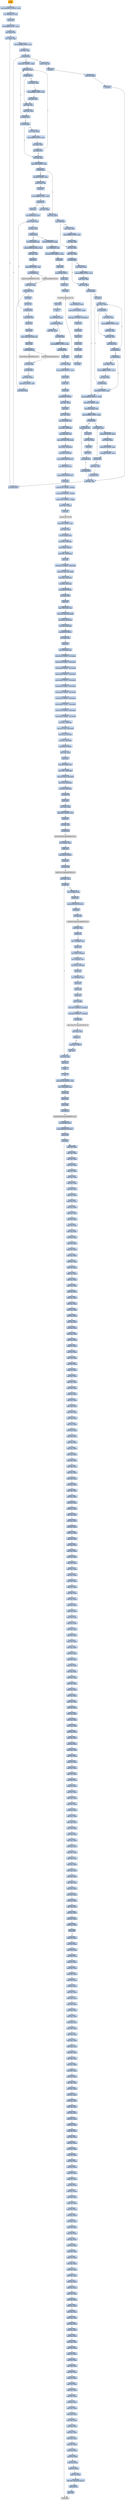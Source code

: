 digraph G {
node[shape=rectangle,style=filled,fillcolor=lightsteelblue,color=lightsteelblue]
bgcolor="transparent"
a0x00410240pusha_[label="start\npusha ",color="lightgrey",fillcolor="orange"];
a0x00410241movl_0x40b000UINT32_esi[label="0x00410241\nmovl $0x40b000<UINT32>, %esi"];
a0x00410246leal__40960esi__edi[label="0x00410246\nleal -40960(%esi), %edi"];
a0x0041024cpushl_edi[label="0x0041024c\npushl %edi"];
a0x0041024dorl_0xffffffffUINT8_ebp[label="0x0041024d\norl $0xffffffff<UINT8>, %ebp"];
a0x00410250jmp_0x00410262[label="0x00410250\njmp 0x00410262"];
a0x00410262movl_esi__ebx[label="0x00410262\nmovl (%esi), %ebx"];
a0x00410264subl_0xfffffffcUINT8_esi[label="0x00410264\nsubl $0xfffffffc<UINT8>, %esi"];
a0x00410267adcl_ebx_ebx[label="0x00410267\nadcl %ebx, %ebx"];
a0x00410269jb_0x00410258[label="0x00410269\njb 0x00410258"];
a0x00410258movb_esi__al[label="0x00410258\nmovb (%esi), %al"];
a0x0041025aincl_esi[label="0x0041025a\nincl %esi"];
a0x0041025bmovb_al_edi_[label="0x0041025b\nmovb %al, (%edi)"];
a0x0041025dincl_edi[label="0x0041025d\nincl %edi"];
a0x0041025eaddl_ebx_ebx[label="0x0041025e\naddl %ebx, %ebx"];
a0x00410260jne_0x00410269[label="0x00410260\njne 0x00410269"];
a0x0041026bmovl_0x1UINT32_eax[label="0x0041026b\nmovl $0x1<UINT32>, %eax"];
a0x00410270addl_ebx_ebx[label="0x00410270\naddl %ebx, %ebx"];
a0x00410272jne_0x0041027b[label="0x00410272\njne 0x0041027b"];
a0x0041027badcl_eax_eax[label="0x0041027b\nadcl %eax, %eax"];
a0x0041027daddl_ebx_ebx[label="0x0041027d\naddl %ebx, %ebx"];
a0x0041027fjae_0x00410270[label="0x0041027f\njae 0x00410270"];
a0x00410281jne_0x0041028c[label="0x00410281\njne 0x0041028c"];
a0x0041028cxorl_ecx_ecx[label="0x0041028c\nxorl %ecx, %ecx"];
a0x0041028esubl_0x3UINT8_eax[label="0x0041028e\nsubl $0x3<UINT8>, %eax"];
a0x00410291jb_0x004102a0[label="0x00410291\njb 0x004102a0"];
a0x00410293shll_0x8UINT8_eax[label="0x00410293\nshll $0x8<UINT8>, %eax"];
a0x00410296movb_esi__al[label="0x00410296\nmovb (%esi), %al"];
a0x00410298incl_esi[label="0x00410298\nincl %esi"];
a0x00410299xorl_0xffffffffUINT8_eax[label="0x00410299\nxorl $0xffffffff<UINT8>, %eax"];
a0x0041029cje_0x00410312[label="0x0041029c\nje 0x00410312"];
a0x0041029emovl_eax_ebp[label="0x0041029e\nmovl %eax, %ebp"];
a0x004102a0addl_ebx_ebx[label="0x004102a0\naddl %ebx, %ebx"];
a0x004102a2jne_0x004102ab[label="0x004102a2\njne 0x004102ab"];
a0x004102abadcl_ecx_ecx[label="0x004102ab\nadcl %ecx, %ecx"];
a0x004102adaddl_ebx_ebx[label="0x004102ad\naddl %ebx, %ebx"];
a0x004102afjne_0x004102b8[label="0x004102af\njne 0x004102b8"];
a0x004102b8adcl_ecx_ecx[label="0x004102b8\nadcl %ecx, %ecx"];
a0x004102bajne_0x004102dc[label="0x004102ba\njne 0x004102dc"];
a0x004102dccmpl_0xfffff300UINT32_ebp[label="0x004102dc\ncmpl $0xfffff300<UINT32>, %ebp"];
a0x004102e2adcl_0x1UINT8_ecx[label="0x004102e2\nadcl $0x1<UINT8>, %ecx"];
a0x004102e5leal_ediebp__edx[label="0x004102e5\nleal (%edi,%ebp), %edx"];
a0x004102e8cmpl_0xfffffffcUINT8_ebp[label="0x004102e8\ncmpl $0xfffffffc<UINT8>, %ebp"];
a0x004102ebjbe_0x004102fc[label="0x004102eb\njbe 0x004102fc"];
a0x004102fcmovl_edx__eax[label="0x004102fc\nmovl (%edx), %eax"];
a0x004102feaddl_0x4UINT8_edx[label="0x004102fe\naddl $0x4<UINT8>, %edx"];
a0x00410301movl_eax_edi_[label="0x00410301\nmovl %eax, (%edi)"];
a0x00410303addl_0x4UINT8_edi[label="0x00410303\naddl $0x4<UINT8>, %edi"];
a0x00410306subl_0x4UINT8_ecx[label="0x00410306\nsubl $0x4<UINT8>, %ecx"];
a0x00410309ja_0x004102fc[label="0x00410309\nja 0x004102fc"];
a0x0041030baddl_ecx_edi[label="0x0041030b\naddl %ecx, %edi"];
a0x0041030djmp_0x0041025e[label="0x0041030d\njmp 0x0041025e"];
a0x004102edmovb_edx__al[label="0x004102ed\nmovb (%edx), %al"];
a0x004102efincl_edx[label="0x004102ef\nincl %edx"];
a0x004102f0movb_al_edi_[label="0x004102f0\nmovb %al, (%edi)"];
a0x004102f2incl_edi[label="0x004102f2\nincl %edi"];
a0x004102f3decl_ecx[label="0x004102f3\ndecl %ecx"];
a0x004102f4jne_0x004102ed[label="0x004102f4\njne 0x004102ed"];
a0x004102f6jmp_0x0041025e[label="0x004102f6\njmp 0x0041025e"];
a0x004102a4movl_esi__ebx[label="0x004102a4\nmovl (%esi), %ebx"];
a0x004102a6subl_0xfffffffcUINT8_esi[label="0x004102a6\nsubl $0xfffffffc<UINT8>, %esi"];
a0x004102a9adcl_ebx_ebx[label="0x004102a9\nadcl %ebx, %ebx"];
a0x00410283movl_esi__ebx[label="0x00410283\nmovl (%esi), %ebx"];
a0x00410285subl_0xfffffffcUINT8_esi[label="0x00410285\nsubl $0xfffffffc<UINT8>, %esi"];
a0x00410288adcl_ebx_ebx[label="0x00410288\nadcl %ebx, %ebx"];
a0x0041028ajae_0x00410270[label="0x0041028a\njae 0x00410270"];
a0x004102b1movl_esi__ebx[label="0x004102b1\nmovl (%esi), %ebx"];
a0x004102b3subl_0xfffffffcUINT8_esi[label="0x004102b3\nsubl $0xfffffffc<UINT8>, %esi"];
a0x004102b6adcl_ebx_ebx[label="0x004102b6\nadcl %ebx, %ebx"];
a0x004102bcincl_ecx[label="0x004102bc\nincl %ecx"];
a0x004102bdaddl_ebx_ebx[label="0x004102bd\naddl %ebx, %ebx"];
a0x004102bfjne_0x004102c8[label="0x004102bf\njne 0x004102c8"];
a0x004102c8adcl_ecx_ecx[label="0x004102c8\nadcl %ecx, %ecx"];
a0x004102caaddl_ebx_ebx[label="0x004102ca\naddl %ebx, %ebx"];
a0x004102ccjae_0x004102bd[label="0x004102cc\njae 0x004102bd"];
a0x004102cejne_0x004102d9[label="0x004102ce\njne 0x004102d9"];
a0x004102d9addl_0x2UINT8_ecx[label="0x004102d9\naddl $0x2<UINT8>, %ecx"];
a0x004102c1movl_esi__ebx[label="0x004102c1\nmovl (%esi), %ebx"];
a0x004102c3subl_0xfffffffcUINT8_esi[label="0x004102c3\nsubl $0xfffffffc<UINT8>, %esi"];
a0x004102c6adcl_ebx_ebx[label="0x004102c6\nadcl %ebx, %ebx"];
a0x004102d0movl_esi__ebx[label="0x004102d0\nmovl (%esi), %ebx"];
a0x004102d2subl_0xfffffffcUINT8_esi[label="0x004102d2\nsubl $0xfffffffc<UINT8>, %esi"];
a0x004102d5adcl_ebx_ebx[label="0x004102d5\nadcl %ebx, %ebx"];
a0x004102d7jae_0x004102bd[label="0x004102d7\njae 0x004102bd"];
a0x00410274movl_esi__ebx[label="0x00410274\nmovl (%esi), %ebx"];
a0x00410276subl_0xfffffffcUINT8_esi[label="0x00410276\nsubl $0xfffffffc<UINT8>, %esi"];
a0x00410279adcl_ebx_ebx[label="0x00410279\nadcl %ebx, %ebx"];
a0x00410312popl_esi[label="0x00410312\npopl %esi"];
a0x00410313leal_0xe000esi__edi[label="0x00410313\nleal 0xe000(%esi), %edi"];
a0x00410319movl_edi__eax[label="0x00410319\nmovl (%edi), %eax"];
a0x0041031borl_eax_eax[label="0x0041031b\norl %eax, %eax"];
a0x0041031dje_0x0041035b[label="0x0041031d\nje 0x0041035b"];
a0x0041031fmovl_0x4edi__ebx[label="0x0041031f\nmovl 0x4(%edi), %ebx"];
a0x00410322leal_0x10090eaxesi__eax[label="0x00410322\nleal 0x10090(%eax,%esi), %eax"];
a0x00410329addl_esi_ebx[label="0x00410329\naddl %esi, %ebx"];
a0x0041032bpushl_eax[label="0x0041032b\npushl %eax"];
a0x0041032caddl_0x8UINT8_edi[label="0x0041032c\naddl $0x8<UINT8>, %edi"];
a0x0041032fcall_0x100f4esi_[label="0x0041032f\ncall 0x100f4(%esi)"];
LoadLibraryA_kernel32_dll[label="LoadLibraryA@kernel32.dll",color="lightgrey",fillcolor="lightgrey"];
a0x00410335xchgl_eax_ebp[label="0x00410335\nxchgl %eax, %ebp"];
a0x00410336movb_edi__al[label="0x00410336\nmovb (%edi), %al"];
a0x00410338incl_edi[label="0x00410338\nincl %edi"];
a0x00410339orb_al_al[label="0x00410339\norb %al, %al"];
a0x0041033bje_0x00410319[label="0x0041033b\nje 0x00410319"];
a0x0041033dmovl_edi_ecx[label="0x0041033d\nmovl %edi, %ecx"];
a0x0041033fpushl_edi[label="0x0041033f\npushl %edi"];
a0x00410340decl_eax[label="0x00410340\ndecl %eax"];
a0x00410341repnz_scasb_es_edi__al[label="0x00410341\nrepnz scasb %es:(%edi), %al"];
a0x00410343pushl_ebp[label="0x00410343\npushl %ebp"];
a0x00410344call_0x100f8esi_[label="0x00410344\ncall 0x100f8(%esi)"];
GetProcAddress_kernel32_dll[label="GetProcAddress@kernel32.dll",color="lightgrey",fillcolor="lightgrey"];
a0x0041034aorl_eax_eax[label="0x0041034a\norl %eax, %eax"];
a0x0041034cje_0x00410355[label="0x0041034c\nje 0x00410355"];
a0x0041034emovl_eax_ebx_[label="0x0041034e\nmovl %eax, (%ebx)"];
a0x00410350addl_0x4UINT8_ebx[label="0x00410350\naddl $0x4<UINT8>, %ebx"];
a0x00410353jmp_0x00410336[label="0x00410353\njmp 0x00410336"];
GetProcAddress_KERNEL32_DLL[label="GetProcAddress@KERNEL32.DLL",color="lightgrey",fillcolor="lightgrey"];
LoadLibraryA_KERNEL32_DLL[label="LoadLibraryA@KERNEL32.DLL",color="lightgrey",fillcolor="lightgrey"];
a0x0041035bmovl_0x100fcesi__ebp[label="0x0041035b\nmovl 0x100fc(%esi), %ebp"];
a0x00410361leal__4096esi__edi[label="0x00410361\nleal -4096(%esi), %edi"];
a0x00410367movl_0x1000UINT32_ebx[label="0x00410367\nmovl $0x1000<UINT32>, %ebx"];
a0x0041036cpushl_eax[label="0x0041036c\npushl %eax"];
a0x0041036dpushl_esp[label="0x0041036d\npushl %esp"];
a0x0041036epushl_0x4UINT8[label="0x0041036e\npushl $0x4<UINT8>"];
a0x00410370pushl_ebx[label="0x00410370\npushl %ebx"];
a0x00410371pushl_edi[label="0x00410371\npushl %edi"];
a0x00410372call_ebp[label="0x00410372\ncall %ebp"];
VirtualProtect_kernel32_dll[label="VirtualProtect@kernel32.dll",color="lightgrey",fillcolor="lightgrey"];
a0x00410374leal_0x20fedi__eax[label="0x00410374\nleal 0x20f(%edi), %eax"];
a0x0041037aandb_0x7fUINT8_eax_[label="0x0041037a\nandb $0x7f<UINT8>, (%eax)"];
a0x0041037dandb_0x7fUINT8_0x28eax_[label="0x0041037d\nandb $0x7f<UINT8>, 0x28(%eax)"];
a0x00410381popl_eax[label="0x00410381\npopl %eax"];
a0x00410382pushl_eax[label="0x00410382\npushl %eax"];
a0x00410383pushl_esp[label="0x00410383\npushl %esp"];
a0x00410384pushl_eax[label="0x00410384\npushl %eax"];
a0x00410385pushl_ebx[label="0x00410385\npushl %ebx"];
a0x00410386pushl_edi[label="0x00410386\npushl %edi"];
a0x00410387call_ebp[label="0x00410387\ncall %ebp"];
a0x00410389popl_eax[label="0x00410389\npopl %eax"];
a0x0041038apopa_[label="0x0041038a\npopa "];
a0x0041038bleal__128esp__eax[label="0x0041038b\nleal -128(%esp), %eax"];
a0x0041038fpushl_0x0UINT8[label="0x0041038f\npushl $0x0<UINT8>"];
a0x00410391cmpl_eax_esp[label="0x00410391\ncmpl %eax, %esp"];
a0x00410393jne_0x0041038f[label="0x00410393\njne 0x0041038f"];
a0x00410395subl_0xffffff80UINT8_esp[label="0x00410395\nsubl $0xffffff80<UINT8>, %esp"];
a0x00410398jmp_0x00401d94[label="0x00410398\njmp 0x00401d94"];
a0x00401d94pushl_ebp[label="0x00401d94\npushl %ebp"];
a0x00401d95movl_esp_ebp[label="0x00401d95\nmovl %esp, %ebp"];
a0x00401d97subl_0xa58UINT32_esp[label="0x00401d97\nsubl $0xa58<UINT32>, %esp"];
a0x00401d9dpushl_ebx[label="0x00401d9d\npushl %ebx"];
a0x00401d9epushl_esi[label="0x00401d9e\npushl %esi"];
a0x00401d9fpushl_edi[label="0x00401d9f\npushl %edi"];
a0x00401da0pushl_0x40UINT8[label="0x00401da0\npushl $0x40<UINT8>"];
a0x00401da2xorl_ebx_ebx[label="0x00401da2\nxorl %ebx, %ebx"];
a0x00401da4popl_ecx[label="0x00401da4\npopl %ecx"];
a0x00401da5xorl_eax_eax[label="0x00401da5\nxorl %eax, %eax"];
a0x00401da7leal__567ebp__edi[label="0x00401da7\nleal -567(%ebp), %edi"];
a0x00401dadmovb_bl__568ebp_[label="0x00401dad\nmovb %bl, -568(%ebp)"];
a0x00401db3movl_0x4010a4_esi[label="0x00401db3\nmovl 0x4010a4, %esi"];
a0x00401db9repz_stosl_eax_es_edi_[label="0x00401db9\nrepz stosl %eax, %es:(%edi)"];
a0x00401dbbstosw_ax_es_edi_[label="0x00401dbb\nstosw %ax, %es:(%edi)"];
a0x00401dbdstosb_al_es_edi_[label="0x00401dbd\nstosb %al, %es:(%edi)"];
a0x00401dbepushl_0x4015d4UINT32[label="0x00401dbe\npushl $0x4015d4<UINT32>"];
a0x00401dc3leal__568ebp__eax[label="0x00401dc3\nleal -568(%ebp), %eax"];
a0x00401dc9pushl_0x4015c8UINT32[label="0x00401dc9\npushl $0x4015c8<UINT32>"];
a0x00401dcepushl_eax[label="0x00401dce\npushl %eax"];
a0x00401dcfmovb_0x54UINT8__4ebp_[label="0x00401dcf\nmovb $0x54<UINT8>, -4(%ebp)"];
a0x00401dd3movb_0x4cUINT8__3ebp_[label="0x00401dd3\nmovb $0x4c<UINT8>, -3(%ebp)"];
a0x00401dd7movb_0x53UINT8__2ebp_[label="0x00401dd7\nmovb $0x53<UINT8>, -2(%ebp)"];
a0x00401ddbmovb_bl__1ebp_[label="0x00401ddb\nmovb %bl, -1(%ebp)"];
a0x00401ddecall_esi[label="0x00401dde\ncall %esi"];
sprintf_MSVCRT_dll[label="sprintf@MSVCRT.dll",color="lightgrey",fillcolor="lightgrey"];
a0x00401de0addl_0xcUINT8_esp[label="0x00401de0\naddl $0xc<UINT8>, %esp"];
a0x00401de3xorl_eax_eax[label="0x00401de3\nxorl %eax, %eax"];
a0x00401de5leal__827ebp__edi[label="0x00401de5\nleal -827(%ebp), %edi"];
a0x00401debmovb_bl__828ebp_[label="0x00401deb\nmovb %bl, -828(%ebp)"];
a0x00401df1pushl_0x40UINT8[label="0x00401df1\npushl $0x40<UINT8>"];
a0x00401df3movb_bl__1088ebp_[label="0x00401df3\nmovb %bl, -1088(%ebp)"];
a0x00401df9popl_ecx[label="0x00401df9\npopl %ecx"];
a0x00401dfamovb_0x72UINT8__308ebp_[label="0x00401dfa\nmovb $0x72<UINT8>, -308(%ebp)"];
a0x00401e01repz_stosl_eax_es_edi_[label="0x00401e01\nrepz stosl %eax, %es:(%edi)"];
a0x00401e03stosw_ax_es_edi_[label="0x00401e03\nstosw %ax, %es:(%edi)"];
a0x00401e05stosb_al_es_edi_[label="0x00401e05\nstosb %al, %es:(%edi)"];
a0x00401e06pushl_0x40UINT8[label="0x00401e06\npushl $0x40<UINT8>"];
a0x00401e08xorl_eax_eax[label="0x00401e08\nxorl %eax, %eax"];
a0x00401e0apopl_ecx[label="0x00401e0a\npopl %ecx"];
a0x00401e0bleal__1087ebp__edi[label="0x00401e0b\nleal -1087(%ebp), %edi"];
a0x00401e11repz_stosl_eax_es_edi_[label="0x00401e11\nrepz stosl %eax, %es:(%edi)"];
a0x00401e13stosw_ax_es_edi_[label="0x00401e13\nstosw %ax, %es:(%edi)"];
a0x00401e15stosb_al_es_edi_[label="0x00401e15\nstosb %al, %es:(%edi)"];
a0x00401e16pushl_0x3dUINT8[label="0x00401e16\npushl $0x3d<UINT8>"];
a0x00401e18xorl_eax_eax[label="0x00401e18\nxorl %eax, %eax"];
a0x00401e1apopl_ecx[label="0x00401e1a\npopl %ecx"];
a0x00401e1bleal__295ebp__edi[label="0x00401e1b\nleal -295(%ebp), %edi"];
a0x00401e21movb_0x75UINT8__307ebp_[label="0x00401e21\nmovb $0x75<UINT8>, -307(%ebp)"];
a0x00401e28movb_0x6eUINT8__306ebp_[label="0x00401e28\nmovb $0x6e<UINT8>, -306(%ebp)"];
a0x00401e2fmovb_0x64UINT8__305ebp_[label="0x00401e2f\nmovb $0x64<UINT8>, -305(%ebp)"];
a0x00401e36movb_0x6cUINT8__304ebp_[label="0x00401e36\nmovb $0x6c<UINT8>, -304(%ebp)"];
a0x00401e3dmovb_0x6cUINT8__303ebp_[label="0x00401e3d\nmovb $0x6c<UINT8>, -303(%ebp)"];
a0x00401e44movb_0x33UINT8__302ebp_[label="0x00401e44\nmovb $0x33<UINT8>, -302(%ebp)"];
a0x00401e4bmovb_0x32UINT8__301ebp_[label="0x00401e4b\nmovb $0x32<UINT8>, -301(%ebp)"];
a0x00401e52movb_0x2eUINT8__300ebp_[label="0x00401e52\nmovb $0x2e<UINT8>, -300(%ebp)"];
a0x00401e59movb_0x65UINT8__299ebp_[label="0x00401e59\nmovb $0x65<UINT8>, -299(%ebp)"];
a0x00401e60movb_0x78UINT8__298ebp_[label="0x00401e60\nmovb $0x78<UINT8>, -298(%ebp)"];
a0x00401e67movb_0x65UINT8__297ebp_[label="0x00401e67\nmovb $0x65<UINT8>, -297(%ebp)"];
a0x00401e6emovb_bl__296ebp_[label="0x00401e6e\nmovb %bl, -296(%ebp)"];
a0x00401e74repz_stosl_eax_es_edi_[label="0x00401e74\nrepz stosl %eax, %es:(%edi)"];
a0x00401e76stosw_ax_es_edi_[label="0x00401e76\nstosw %ax, %es:(%edi)"];
a0x00401e78stosb_al_es_edi_[label="0x00401e78\nstosb %al, %es:(%edi)"];
a0x00401e79pushl_0x40UINT8[label="0x00401e79\npushl $0x40<UINT8>"];
a0x00401e7bxorl_eax_eax[label="0x00401e7b\nxorl %eax, %eax"];
a0x00401e7dpopl_ecx[label="0x00401e7d\npopl %ecx"];
a0x00401e7eleal__1607ebp__edi[label="0x00401e7e\nleal -1607(%ebp), %edi"];
a0x00401e84movb_bl__1608ebp_[label="0x00401e84\nmovb %bl, -1608(%ebp)"];
a0x00401e8arepz_stosl_eax_es_edi_[label="0x00401e8a\nrepz stosl %eax, %es:(%edi)"];
a0x00401e8cstosw_ax_es_edi_[label="0x00401e8c\nstosw %ax, %es:(%edi)"];
a0x00401e8estosb_al_es_edi_[label="0x00401e8e\nstosb %al, %es:(%edi)"];
a0x00401e8fcall_0x401796[label="0x00401e8f\ncall 0x401796"];
a0x00401796pushl_ebp[label="0x00401796\npushl %ebp"];
a0x00401797movl_esp_ebp[label="0x00401797\nmovl %esp, %ebp"];
a0x00401799subl_0x1cUINT8_esp[label="0x00401799\nsubl $0x1c<UINT8>, %esp"];
a0x0040179cpushl_esi[label="0x0040179c\npushl %esi"];
a0x0040179dxorl_esi_esi[label="0x0040179d\nxorl %esi, %esi"];
a0x0040179fcall_0x401010[label="0x0040179f\ncall 0x401010"];
GetCurrentProcess_KERNEL32_DLL[label="GetCurrentProcess@KERNEL32.DLL",color="lightgrey",fillcolor="lightgrey"];
a0x004017a5leal__4ebp__eax[label="0x004017a5\nleal -4(%ebp), %eax"];
a0x004017a8pushl_eax[label="0x004017a8\npushl %eax"];
a0x004017a9pushl_0x10UINT8[label="0x004017a9\npushl $0x10<UINT8>"];
a0x004017abpushl_esi[label="0x004017ab\npushl %esi"];
a0x004017accall_0x401004[label="0x004017ac\ncall 0x401004"];
OpenProcessToken_ADVAPI32_dll[label="OpenProcessToken@ADVAPI32.dll",color="lightgrey",fillcolor="lightgrey"];
a0x004017b2testl_eax_eax[label="0x004017b2\ntestl %eax, %eax"];
a0x004017b4je_0x4017fc[label="0x004017b4\nje 0x4017fc"];
a0x004017b6leal__12ebp__eax[label="0x004017b6\nleal -12(%ebp), %eax"];
a0x004017fcmovl_esi_eax[label="0x004017fc\nmovl %esi, %eax"];
a0x004017fepopl_esi[label="0x004017fe\npopl %esi"];
a0x004017ffleave_[label="0x004017ff\nleave "];
a0x00401800ret[label="0x00401800\nret"];
a0x00401e94movl_0x104UINT32_edi[label="0x00401e94\nmovl $0x104<UINT32>, %edi"];
a0x00401e99leal__2128ebp__eax[label="0x00401e99\nleal -2128(%ebp), %eax"];
a0x00401e9fpushl_edi[label="0x00401e9f\npushl %edi"];
a0x00401ea0pushl_eax[label="0x00401ea0\npushl %eax"];
a0x00401ea1pushl_ebx[label="0x00401ea1\npushl %ebx"];
a0x00401ea2call_0x401074[label="0x00401ea2\ncall 0x401074"];
GetModuleFileNameA_KERNEL32_DLL[label="GetModuleFileNameA@KERNEL32.DLL",color="lightgrey",fillcolor="lightgrey"];
a0x00401ea8leal__48ebp__eax[label="0x00401ea8\nleal -48(%ebp), %eax"];
a0x00401eabpushl_0x4015bcUINT32[label="0x00401eab\npushl $0x4015bc<UINT32>"];
a0x00401eb0pushl_eax[label="0x00401eb0\npushl %eax"];
a0x00401eb1call_esi[label="0x00401eb1\ncall %esi"];
a0x00000000[label="0x00000000",color="lightgrey",fillcolor="lightgrey"];
a0x004017b9pushl_eax[label="0x004017b9\npushl %eax"];
a0x004017bapushl_0x401528UINT32[label="0x004017ba\npushl $0x401528<UINT32>"];
a0x004017bfpushl_esi[label="0x004017bf\npushl %esi"];
a0x004017c0call_0x401008[label="0x004017c0\ncall 0x401008"];
LookupPrivilegeValueA_ADVAPI32_dll[label="LookupPrivilegeValueA@ADVAPI32.dll",color="lightgrey",fillcolor="lightgrey"];
a0x004017c6testl_eax_eax[label="0x004017c6\ntestl %eax, %eax"];
a0x004017c8je_0x4017fc[label="0x004017c8\nje 0x4017fc"];
a0x004017camovl__12ebp__eax[label="0x004017ca\nmovl -12(%ebp), %eax"];
a0x004017cdpushl_esi[label="0x004017cd\npushl %esi"];
a0x004017cemovl_eax__24ebp_[label="0x004017ce\nmovl %eax, -24(%ebp)"];
a0x004017d1movl__8ebp__eax[label="0x004017d1\nmovl -8(%ebp), %eax"];
a0x004017d4movl_eax__20ebp_[label="0x004017d4\nmovl %eax, -20(%ebp)"];
a0x004017d7pushl_esi[label="0x004017d7\npushl %esi"];
a0x004017d8leal__28ebp__eax[label="0x004017d8\nleal -28(%ebp), %eax"];
a0x004017dbpushl_esi[label="0x004017db\npushl %esi"];
a0x004017dcpushl_eax[label="0x004017dc\npushl %eax"];
a0x004017ddpushl_esi[label="0x004017dd\npushl %esi"];
a0x004017depushl__4ebp_[label="0x004017de\npushl -4(%ebp)"];
a0x004017e1movl_0x1UINT32__28ebp_[label="0x004017e1\nmovl $0x1<UINT32>, -28(%ebp)"];
a0x004017e8movl_0x2UINT32__16ebp_[label="0x004017e8\nmovl $0x2<UINT32>, -16(%ebp)"];
a0x004017efcall_0x401000[label="0x004017ef\ncall 0x401000"];
AdjustTokenPrivileges_ADVAPI32_dll[label="AdjustTokenPrivileges@ADVAPI32.dll",color="lightgrey",fillcolor="lightgrey"];
a0x004017f5testl_eax_eax[label="0x004017f5\ntestl %eax, %eax"];
a0x004017f7je_0x4017fc[label="0x004017f7\nje 0x4017fc"];
a0x004017f9pushl_0x1UINT8[label="0x004017f9\npushl $0x1<UINT8>"];
a0x004017fbpopl_esi[label="0x004017fb\npopl %esi"];
a0x0012fd88addb_al_eax_[label="0x0012fd88\naddb %al, (%eax)"];
a0x0012fd8aaddb_al_eax_[label="0x0012fd8a\naddb %al, (%eax)"];
a0x0012fd8caddb_al_eax_[label="0x0012fd8c\naddb %al, (%eax)"];
a0x0012fd8eaddb_al_eax_[label="0x0012fd8e\naddb %al, (%eax)"];
a0x0012fd90addb_al_eax_[label="0x0012fd90\naddb %al, (%eax)"];
a0x0012fd92addb_al_eax_[label="0x0012fd92\naddb %al, (%eax)"];
a0x0012fd94addb_al_eax_[label="0x0012fd94\naddb %al, (%eax)"];
a0x0012fd96addb_al_eax_[label="0x0012fd96\naddb %al, (%eax)"];
a0x0012fd98addb_al_eax_[label="0x0012fd98\naddb %al, (%eax)"];
a0x0012fd9aaddb_al_eax_[label="0x0012fd9a\naddb %al, (%eax)"];
a0x0012fd9caddb_al_eax_[label="0x0012fd9c\naddb %al, (%eax)"];
a0x0012fd9eaddb_al_eax_[label="0x0012fd9e\naddb %al, (%eax)"];
a0x0012fda0addb_al_eax_[label="0x0012fda0\naddb %al, (%eax)"];
a0x0012fda2addb_al_eax_[label="0x0012fda2\naddb %al, (%eax)"];
a0x0012fda4addb_al_eax_[label="0x0012fda4\naddb %al, (%eax)"];
a0x0012fda6addb_al_eax_[label="0x0012fda6\naddb %al, (%eax)"];
a0x0012fda8addb_al_eax_[label="0x0012fda8\naddb %al, (%eax)"];
a0x0012fdaaaddb_al_eax_[label="0x0012fdaa\naddb %al, (%eax)"];
a0x0012fdacaddb_al_eax_[label="0x0012fdac\naddb %al, (%eax)"];
a0x0012fdaeaddb_al_eax_[label="0x0012fdae\naddb %al, (%eax)"];
a0x0012fdb0addb_al_eax_[label="0x0012fdb0\naddb %al, (%eax)"];
a0x0012fdb2addb_al_eax_[label="0x0012fdb2\naddb %al, (%eax)"];
a0x0012fdb4addb_al_eax_[label="0x0012fdb4\naddb %al, (%eax)"];
a0x0012fdb6addb_al_eax_[label="0x0012fdb6\naddb %al, (%eax)"];
a0x0012fdb8addb_al_eax_[label="0x0012fdb8\naddb %al, (%eax)"];
a0x0012fdbaaddb_al_eax_[label="0x0012fdba\naddb %al, (%eax)"];
a0x0012fdbcaddb_al_eax_[label="0x0012fdbc\naddb %al, (%eax)"];
a0x0012fdbeaddb_al_eax_[label="0x0012fdbe\naddb %al, (%eax)"];
a0x0012fdc0addb_al_eax_[label="0x0012fdc0\naddb %al, (%eax)"];
a0x0012fdc2addb_al_eax_[label="0x0012fdc2\naddb %al, (%eax)"];
a0x0012fdc4addb_al_eax_[label="0x0012fdc4\naddb %al, (%eax)"];
a0x0012fdc6addb_al_eax_[label="0x0012fdc6\naddb %al, (%eax)"];
a0x0012fdc8addb_al_eax_[label="0x0012fdc8\naddb %al, (%eax)"];
a0x0012fdcaaddb_al_eax_[label="0x0012fdca\naddb %al, (%eax)"];
a0x0012fdccaddb_al_eax_[label="0x0012fdcc\naddb %al, (%eax)"];
a0x0012fdceaddb_al_eax_[label="0x0012fdce\naddb %al, (%eax)"];
a0x0012fdd0addb_al_eax_[label="0x0012fdd0\naddb %al, (%eax)"];
a0x0012fdd2addb_al_eax_[label="0x0012fdd2\naddb %al, (%eax)"];
a0x0012fdd4addb_al_eax_[label="0x0012fdd4\naddb %al, (%eax)"];
a0x0012fdd6addb_al_eax_[label="0x0012fdd6\naddb %al, (%eax)"];
a0x0012fdd8addb_al_eax_[label="0x0012fdd8\naddb %al, (%eax)"];
a0x0012fddaaddb_al_eax_[label="0x0012fdda\naddb %al, (%eax)"];
a0x0012fddcaddb_al_eax_[label="0x0012fddc\naddb %al, (%eax)"];
a0x0012fddeaddb_al_eax_[label="0x0012fdde\naddb %al, (%eax)"];
a0x0012fde0addb_al_eax_[label="0x0012fde0\naddb %al, (%eax)"];
a0x0012fde2addb_al_eax_[label="0x0012fde2\naddb %al, (%eax)"];
a0x0012fde4addb_al_eax_[label="0x0012fde4\naddb %al, (%eax)"];
a0x0012fde6addb_al_eax_[label="0x0012fde6\naddb %al, (%eax)"];
a0x0012fde8addb_al_eax_[label="0x0012fde8\naddb %al, (%eax)"];
a0x0012fdeaaddb_al_eax_[label="0x0012fdea\naddb %al, (%eax)"];
a0x0012fdecaddb_al_eax_[label="0x0012fdec\naddb %al, (%eax)"];
a0x0012fdeeaddb_al_eax_[label="0x0012fdee\naddb %al, (%eax)"];
a0x0012fdf0addb_al_eax_[label="0x0012fdf0\naddb %al, (%eax)"];
a0x0012fdf2addb_al_eax_[label="0x0012fdf2\naddb %al, (%eax)"];
a0x0012fdf4addb_al_eax_[label="0x0012fdf4\naddb %al, (%eax)"];
a0x0012fdf6addb_al_eax_[label="0x0012fdf6\naddb %al, (%eax)"];
a0x0012fdf8addb_al_eax_[label="0x0012fdf8\naddb %al, (%eax)"];
a0x0012fdfaaddb_al_eax_[label="0x0012fdfa\naddb %al, (%eax)"];
a0x0012fdfcaddb_al_eax_[label="0x0012fdfc\naddb %al, (%eax)"];
a0x0012fdfeaddb_al_eax_[label="0x0012fdfe\naddb %al, (%eax)"];
a0x0012fe00addb_al_eax_[label="0x0012fe00\naddb %al, (%eax)"];
a0x0012fe02addb_al_eax_[label="0x0012fe02\naddb %al, (%eax)"];
a0x0012fe04addb_al_eax_[label="0x0012fe04\naddb %al, (%eax)"];
a0x0012fe06addb_al_eax_[label="0x0012fe06\naddb %al, (%eax)"];
a0x0012fe08addb_al_eax_[label="0x0012fe08\naddb %al, (%eax)"];
a0x0012fe0aaddb_al_eax_[label="0x0012fe0a\naddb %al, (%eax)"];
a0x0012fe0caddb_al_eax_[label="0x0012fe0c\naddb %al, (%eax)"];
a0x0012fe0eaddb_al_eax_[label="0x0012fe0e\naddb %al, (%eax)"];
a0x0012fe10addb_al_eax_[label="0x0012fe10\naddb %al, (%eax)"];
a0x0012fe12addb_al_eax_[label="0x0012fe12\naddb %al, (%eax)"];
a0x0012fe14addb_al_eax_[label="0x0012fe14\naddb %al, (%eax)"];
a0x0012fe16addb_al_eax_[label="0x0012fe16\naddb %al, (%eax)"];
a0x0012fe18addb_al_eax_[label="0x0012fe18\naddb %al, (%eax)"];
a0x0012fe1aaddb_al_eax_[label="0x0012fe1a\naddb %al, (%eax)"];
a0x0012fe1caddb_al_eax_[label="0x0012fe1c\naddb %al, (%eax)"];
a0x0012fe1eaddb_al_eax_[label="0x0012fe1e\naddb %al, (%eax)"];
a0x0012fe20addb_al_eax_[label="0x0012fe20\naddb %al, (%eax)"];
a0x0012fe22addb_al_eax_[label="0x0012fe22\naddb %al, (%eax)"];
a0x0012fe24addb_al_eax_[label="0x0012fe24\naddb %al, (%eax)"];
a0x0012fe26addb_al_eax_[label="0x0012fe26\naddb %al, (%eax)"];
a0x0012fe28addb_al_eax_[label="0x0012fe28\naddb %al, (%eax)"];
a0x0012fe2aaddb_al_eax_[label="0x0012fe2a\naddb %al, (%eax)"];
a0x0012fe2caddb_al_eax_[label="0x0012fe2c\naddb %al, (%eax)"];
a0x0012fe2eaddb_al_eax_[label="0x0012fe2e\naddb %al, (%eax)"];
a0x0012fe30addb_al_eax_[label="0x0012fe30\naddb %al, (%eax)"];
a0x0012fe32addb_al_eax_[label="0x0012fe32\naddb %al, (%eax)"];
a0x0012fe34addb_al_eax_[label="0x0012fe34\naddb %al, (%eax)"];
a0x0012fe36addb_al_eax_[label="0x0012fe36\naddb %al, (%eax)"];
a0x0012fe38addb_al_eax_[label="0x0012fe38\naddb %al, (%eax)"];
a0x0012fe3aaddb_al_eax_[label="0x0012fe3a\naddb %al, (%eax)"];
a0x0012fe3caddb_al_eax_[label="0x0012fe3c\naddb %al, (%eax)"];
a0x0012fe3eaddb_al_eax_[label="0x0012fe3e\naddb %al, (%eax)"];
a0x0012fe40addb_al_eax_[label="0x0012fe40\naddb %al, (%eax)"];
a0x0012fe42addb_al_eax_[label="0x0012fe42\naddb %al, (%eax)"];
a0x0012fe44addb_al_eax_[label="0x0012fe44\naddb %al, (%eax)"];
a0x0012fe46addb_al_eax_[label="0x0012fe46\naddb %al, (%eax)"];
a0x0012fe48addb_al_eax_[label="0x0012fe48\naddb %al, (%eax)"];
a0x0012fe4aaddb_al_eax_[label="0x0012fe4a\naddb %al, (%eax)"];
a0x0012fe4caddb_al_eax_[label="0x0012fe4c\naddb %al, (%eax)"];
a0x0012fe4eaddb_al_eax_[label="0x0012fe4e\naddb %al, (%eax)"];
a0x0012fe50addb_al_eax_[label="0x0012fe50\naddb %al, (%eax)"];
a0x0012fe52addb_al_eax_[label="0x0012fe52\naddb %al, (%eax)"];
a0x0012fe54addb_al_eax_[label="0x0012fe54\naddb %al, (%eax)"];
a0x0012fe56addb_al_eax_[label="0x0012fe56\naddb %al, (%eax)"];
a0x0012fe58addb_al_eax_[label="0x0012fe58\naddb %al, (%eax)"];
a0x0012fe5aaddb_al_eax_[label="0x0012fe5a\naddb %al, (%eax)"];
a0x0012fe5caddb_al_eax_[label="0x0012fe5c\naddb %al, (%eax)"];
a0x0012fe5eaddb_al_eax_[label="0x0012fe5e\naddb %al, (%eax)"];
a0x0012fe60addb_al_eax_[label="0x0012fe60\naddb %al, (%eax)"];
a0x0012fe62addb_al_eax_[label="0x0012fe62\naddb %al, (%eax)"];
a0x0012fe64addb_al_eax_[label="0x0012fe64\naddb %al, (%eax)"];
a0x0012fe66addb_al_eax_[label="0x0012fe66\naddb %al, (%eax)"];
a0x0012fe68addb_al_eax_[label="0x0012fe68\naddb %al, (%eax)"];
a0x0012fe6aaddb_al_eax_[label="0x0012fe6a\naddb %al, (%eax)"];
a0x0012fe6caddb_al_eax_[label="0x0012fe6c\naddb %al, (%eax)"];
a0x0012fe6eaddb_al_eax_[label="0x0012fe6e\naddb %al, (%eax)"];
a0x0012fe70addb_al_eax_[label="0x0012fe70\naddb %al, (%eax)"];
a0x0012fe72addb_al_eax_[label="0x0012fe72\naddb %al, (%eax)"];
a0x0012fe74addb_al_eax_[label="0x0012fe74\naddb %al, (%eax)"];
a0x0012fe76addb_al_eax_[label="0x0012fe76\naddb %al, (%eax)"];
a0x0012fe78addb_al_eax_[label="0x0012fe78\naddb %al, (%eax)"];
a0x0012fe7aaddb_al_eax_[label="0x0012fe7a\naddb %al, (%eax)"];
a0x0012fe7caddb_al_eax_[label="0x0012fe7c\naddb %al, (%eax)"];
a0x0012fe7eaddb_al_eax_[label="0x0012fe7e\naddb %al, (%eax)"];
a0x0012fe80addb_al_eax_[label="0x0012fe80\naddb %al, (%eax)"];
a0x0012fe82addb_al_eax_[label="0x0012fe82\naddb %al, (%eax)"];
a0x0012fe84addb_al_eax_[label="0x0012fe84\naddb %al, (%eax)"];
a0x0012fe86addb_al_eax_[label="0x0012fe86\naddb %al, (%eax)"];
a0x0012fe88addb_al_eax_[label="0x0012fe88\naddb %al, (%eax)"];
a0x0012fe8aaddb_al_eax_[label="0x0012fe8a\naddb %al, (%eax)"];
a0x0012fe8cjb_0x12ff03[label="0x0012fe8c\njb 0x12ff03"];
a0x0012ff03addb_al_eax_[label="0x0012ff03\naddb %al, (%eax)"];
a0x0012ff05addb_al_eax_[label="0x0012ff05\naddb %al, (%eax)"];
a0x0012ff07addb_al_eax_[label="0x0012ff07\naddb %al, (%eax)"];
a0x0012ff09addb_al_eax_[label="0x0012ff09\naddb %al, (%eax)"];
a0x0012ff0baddb_al_eax_[label="0x0012ff0b\naddb %al, (%eax)"];
a0x0012ff0daddb_al_eax_[label="0x0012ff0d\naddb %al, (%eax)"];
a0x0012ff0faddb_al_eax_[label="0x0012ff0f\naddb %al, (%eax)"];
a0x0012ff11addb_al_eax_[label="0x0012ff11\naddb %al, (%eax)"];
a0x0012ff13addb_al_eax_[label="0x0012ff13\naddb %al, (%eax)"];
a0x0012ff15addb_al_eax_[label="0x0012ff15\naddb %al, (%eax)"];
a0x0012ff17addb_al_eax_[label="0x0012ff17\naddb %al, (%eax)"];
a0x0012ff19addb_al_eax_[label="0x0012ff19\naddb %al, (%eax)"];
a0x0012ff1baddb_al_eax_[label="0x0012ff1b\naddb %al, (%eax)"];
a0x0012ff1daddb_al_eax_[label="0x0012ff1d\naddb %al, (%eax)"];
a0x0012ff1faddb_al_eax_[label="0x0012ff1f\naddb %al, (%eax)"];
a0x0012ff21addb_al_eax_[label="0x0012ff21\naddb %al, (%eax)"];
a0x0012ff23addb_al_eax_[label="0x0012ff23\naddb %al, (%eax)"];
a0x0012ff25addb_al_eax_[label="0x0012ff25\naddb %al, (%eax)"];
a0x0012ff27addb_al_eax_[label="0x0012ff27\naddb %al, (%eax)"];
a0x0012ff29addb_al_eax_[label="0x0012ff29\naddb %al, (%eax)"];
a0x0012ff2baddb_al_eax_[label="0x0012ff2b\naddb %al, (%eax)"];
a0x0012ff2daddb_al_eax_[label="0x0012ff2d\naddb %al, (%eax)"];
a0x0012ff2faddb_al_eax_[label="0x0012ff2f\naddb %al, (%eax)"];
a0x0012ff31addb_al_eax_[label="0x0012ff31\naddb %al, (%eax)"];
a0x0012ff33addb_al_eax_[label="0x0012ff33\naddb %al, (%eax)"];
a0x0012ff35addb_al_eax_[label="0x0012ff35\naddb %al, (%eax)"];
a0x0012ff37addb_al_eax_[label="0x0012ff37\naddb %al, (%eax)"];
a0x0012ff39addb_al_eax_[label="0x0012ff39\naddb %al, (%eax)"];
a0x0012ff3baddb_al_eax_[label="0x0012ff3b\naddb %al, (%eax)"];
a0x0012ff3daddb_al_eax_[label="0x0012ff3d\naddb %al, (%eax)"];
a0x0012ff3faddb_al_eax_[label="0x0012ff3f\naddb %al, (%eax)"];
a0x0012ff41addb_al_eax_[label="0x0012ff41\naddb %al, (%eax)"];
a0x0012ff43addb_al_eax_[label="0x0012ff43\naddb %al, (%eax)"];
a0x0012ff45addb_al_eax_[label="0x0012ff45\naddb %al, (%eax)"];
a0x0012ff47addb_al_eax_[label="0x0012ff47\naddb %al, (%eax)"];
a0x0012ff49addb_al_eax_[label="0x0012ff49\naddb %al, (%eax)"];
a0x0012ff4baddb_al_eax_[label="0x0012ff4b\naddb %al, (%eax)"];
a0x0012ff4daddb_al_eax_[label="0x0012ff4d\naddb %al, (%eax)"];
a0x0012ff4faddb_al_eax_[label="0x0012ff4f\naddb %al, (%eax)"];
a0x0012ff51addb_al_eax_[label="0x0012ff51\naddb %al, (%eax)"];
a0x0012ff53addb_al_eax_[label="0x0012ff53\naddb %al, (%eax)"];
a0x0012ff55addb_al_eax_[label="0x0012ff55\naddb %al, (%eax)"];
a0x0012ff57addb_al_eax_[label="0x0012ff57\naddb %al, (%eax)"];
a0x0012ff59addb_al_eax_[label="0x0012ff59\naddb %al, (%eax)"];
a0x0012ff5baddb_al_eax_[label="0x0012ff5b\naddb %al, (%eax)"];
a0x0012ff5daddb_al_eax_[label="0x0012ff5d\naddb %al, (%eax)"];
a0x0012ff5faddb_al_eax_[label="0x0012ff5f\naddb %al, (%eax)"];
a0x0012ff61addb_al_eax_[label="0x0012ff61\naddb %al, (%eax)"];
a0x0012ff63addb_al_eax_[label="0x0012ff63\naddb %al, (%eax)"];
a0x0012ff65addb_al_eax_[label="0x0012ff65\naddb %al, (%eax)"];
a0x0012ff67addb_al_eax_[label="0x0012ff67\naddb %al, (%eax)"];
a0x0012ff69addb_al_eax_[label="0x0012ff69\naddb %al, (%eax)"];
a0x0012ff6baddb_al_eax_[label="0x0012ff6b\naddb %al, (%eax)"];
a0x0012ff6daddb_al_eax_[label="0x0012ff6d\naddb %al, (%eax)"];
a0x0012ff6faddb_al_eax_[label="0x0012ff6f\naddb %al, (%eax)"];
a0x0012ff71addb_al_eax_[label="0x0012ff71\naddb %al, (%eax)"];
a0x0012ff73addb_al_eax_[label="0x0012ff73\naddb %al, (%eax)"];
a0x0012ff75addb_al_eax_[label="0x0012ff75\naddb %al, (%eax)"];
a0x0012ff77addb_al_eax_[label="0x0012ff77\naddb %al, (%eax)"];
a0x0012ff79addb_al_eax_[label="0x0012ff79\naddb %al, (%eax)"];
a0x0012ff7baddb_al_eax_[label="0x0012ff7b\naddb %al, (%eax)"];
a0x0012ff7daddb_al_eax_[label="0x0012ff7d\naddb %al, (%eax)"];
a0x0012ff7faddb_al_eax_[label="0x0012ff7f\naddb %al, (%eax)"];
a0x0012ff81addb_al_eax_[label="0x0012ff81\naddb %al, (%eax)"];
a0x0012ff83addb_al_eax_[label="0x0012ff83\naddb %al, (%eax)"];
a0x0012ff85addb_al_eax_[label="0x0012ff85\naddb %al, (%eax)"];
a0x0012ff87addb_al_eax_[label="0x0012ff87\naddb %al, (%eax)"];
a0x0012ff89addb_al_eax_[label="0x0012ff89\naddb %al, (%eax)"];
a0x0012ff8baddb_al_eax_[label="0x0012ff8b\naddb %al, (%eax)"];
a0x0012ff8daddb_al_eax_[label="0x0012ff8d\naddb %al, (%eax)"];
a0x0012ff8faddb_al_eax_[label="0x0012ff8f\naddb %al, (%eax)"];
a0x0012ff95addb_al_eax_[label="0x0012ff95\naddb %al, (%eax)"];
a0x0012ff97addb_al_eax_[label="0x0012ff97\naddb %al, (%eax)"];
a0x0012ff99addb_al_eax_[label="0x0012ff99\naddb %al, (%eax)"];
a0x0012ff9baddb_al_eax_[label="0x0012ff9b\naddb %al, (%eax)"];
a0x0012ff9daddb_al_eax_[label="0x0012ff9d\naddb %al, (%eax)"];
a0x0012ff9faddb_al_eax_[label="0x0012ff9f\naddb %al, (%eax)"];
a0x0012ffa1addb_al_eax_[label="0x0012ffa1\naddb %al, (%eax)"];
a0x0012ffa3addb_al_eax_[label="0x0012ffa3\naddb %al, (%eax)"];
a0x0012ffa5addb_al_eax_[label="0x0012ffa5\naddb %al, (%eax)"];
a0x0012ffa7addb_al_eax_[label="0x0012ffa7\naddb %al, (%eax)"];
a0x0012ffa9addb_al_eax_[label="0x0012ffa9\naddb %al, (%eax)"];
a0x0012ffabaddb_al_eax_[label="0x0012ffab\naddb %al, (%eax)"];
a0x0012ffadaddb_al_eax_[label="0x0012ffad\naddb %al, (%eax)"];
a0x0012ffafaddb_al_eax_[label="0x0012ffaf\naddb %al, (%eax)"];
a0x0012ffb1addb_al_eax_[label="0x0012ffb1\naddb %al, (%eax)"];
a0x0012ffb3addb_al_eax_[label="0x0012ffb3\naddb %al, (%eax)"];
a0x0012ffb5addb_al_eax_[label="0x0012ffb5\naddb %al, (%eax)"];
a0x0012ffb7addb_al_eax_[label="0x0012ffb7\naddb %al, (%eax)"];
a0x0012ffb9addb_al_eax_[label="0x0012ffb9\naddb %al, (%eax)"];
a0x0012ffbbaddb_dl_0x53especx2_[label="0x0012ffbb\naddb %dl, 0x53(%esp,%ecx,2)"];
a0x0012ffbfaddb_dh_al[label="0x0012ffbf\naddb %dh, %al"];
a0x0012ffc1call_edx_[label="0x0012ffc1\ncall (%edx)"];
a0x00000000[label="0x00000000",color="lightgrey",fillcolor="lightgrey"];
a0x00410240pusha_ -> a0x00410241movl_0x40b000UINT32_esi [color="#000000"];
a0x00410241movl_0x40b000UINT32_esi -> a0x00410246leal__40960esi__edi [color="#000000"];
a0x00410246leal__40960esi__edi -> a0x0041024cpushl_edi [color="#000000"];
a0x0041024cpushl_edi -> a0x0041024dorl_0xffffffffUINT8_ebp [color="#000000"];
a0x0041024dorl_0xffffffffUINT8_ebp -> a0x00410250jmp_0x00410262 [color="#000000"];
a0x00410250jmp_0x00410262 -> a0x00410262movl_esi__ebx [color="#000000"];
a0x00410262movl_esi__ebx -> a0x00410264subl_0xfffffffcUINT8_esi [color="#000000"];
a0x00410264subl_0xfffffffcUINT8_esi -> a0x00410267adcl_ebx_ebx [color="#000000"];
a0x00410267adcl_ebx_ebx -> a0x00410269jb_0x00410258 [color="#000000"];
a0x00410269jb_0x00410258 -> a0x00410258movb_esi__al [color="#000000",label="T"];
a0x00410258movb_esi__al -> a0x0041025aincl_esi [color="#000000"];
a0x0041025aincl_esi -> a0x0041025bmovb_al_edi_ [color="#000000"];
a0x0041025bmovb_al_edi_ -> a0x0041025dincl_edi [color="#000000"];
a0x0041025dincl_edi -> a0x0041025eaddl_ebx_ebx [color="#000000"];
a0x0041025eaddl_ebx_ebx -> a0x00410260jne_0x00410269 [color="#000000"];
a0x00410260jne_0x00410269 -> a0x00410269jb_0x00410258 [color="#000000",label="T"];
a0x00410269jb_0x00410258 -> a0x0041026bmovl_0x1UINT32_eax [color="#000000",label="F"];
a0x0041026bmovl_0x1UINT32_eax -> a0x00410270addl_ebx_ebx [color="#000000"];
a0x00410270addl_ebx_ebx -> a0x00410272jne_0x0041027b [color="#000000"];
a0x00410272jne_0x0041027b -> a0x0041027badcl_eax_eax [color="#000000",label="T"];
a0x0041027badcl_eax_eax -> a0x0041027daddl_ebx_ebx [color="#000000"];
a0x0041027daddl_ebx_ebx -> a0x0041027fjae_0x00410270 [color="#000000"];
a0x0041027fjae_0x00410270 -> a0x00410281jne_0x0041028c [color="#000000",label="F"];
a0x00410281jne_0x0041028c -> a0x0041028cxorl_ecx_ecx [color="#000000",label="T"];
a0x0041028cxorl_ecx_ecx -> a0x0041028esubl_0x3UINT8_eax [color="#000000"];
a0x0041028esubl_0x3UINT8_eax -> a0x00410291jb_0x004102a0 [color="#000000"];
a0x00410291jb_0x004102a0 -> a0x00410293shll_0x8UINT8_eax [color="#000000",label="F"];
a0x00410293shll_0x8UINT8_eax -> a0x00410296movb_esi__al [color="#000000"];
a0x00410296movb_esi__al -> a0x00410298incl_esi [color="#000000"];
a0x00410298incl_esi -> a0x00410299xorl_0xffffffffUINT8_eax [color="#000000"];
a0x00410299xorl_0xffffffffUINT8_eax -> a0x0041029cje_0x00410312 [color="#000000"];
a0x0041029cje_0x00410312 -> a0x0041029emovl_eax_ebp [color="#000000",label="F"];
a0x0041029emovl_eax_ebp -> a0x004102a0addl_ebx_ebx [color="#000000"];
a0x004102a0addl_ebx_ebx -> a0x004102a2jne_0x004102ab [color="#000000"];
a0x004102a2jne_0x004102ab -> a0x004102abadcl_ecx_ecx [color="#000000",label="T"];
a0x004102abadcl_ecx_ecx -> a0x004102adaddl_ebx_ebx [color="#000000"];
a0x004102adaddl_ebx_ebx -> a0x004102afjne_0x004102b8 [color="#000000"];
a0x004102afjne_0x004102b8 -> a0x004102b8adcl_ecx_ecx [color="#000000",label="T"];
a0x004102b8adcl_ecx_ecx -> a0x004102bajne_0x004102dc [color="#000000"];
a0x004102bajne_0x004102dc -> a0x004102dccmpl_0xfffff300UINT32_ebp [color="#000000",label="T"];
a0x004102dccmpl_0xfffff300UINT32_ebp -> a0x004102e2adcl_0x1UINT8_ecx [color="#000000"];
a0x004102e2adcl_0x1UINT8_ecx -> a0x004102e5leal_ediebp__edx [color="#000000"];
a0x004102e5leal_ediebp__edx -> a0x004102e8cmpl_0xfffffffcUINT8_ebp [color="#000000"];
a0x004102e8cmpl_0xfffffffcUINT8_ebp -> a0x004102ebjbe_0x004102fc [color="#000000"];
a0x004102ebjbe_0x004102fc -> a0x004102fcmovl_edx__eax [color="#000000",label="T"];
a0x004102fcmovl_edx__eax -> a0x004102feaddl_0x4UINT8_edx [color="#000000"];
a0x004102feaddl_0x4UINT8_edx -> a0x00410301movl_eax_edi_ [color="#000000"];
a0x00410301movl_eax_edi_ -> a0x00410303addl_0x4UINT8_edi [color="#000000"];
a0x00410303addl_0x4UINT8_edi -> a0x00410306subl_0x4UINT8_ecx [color="#000000"];
a0x00410306subl_0x4UINT8_ecx -> a0x00410309ja_0x004102fc [color="#000000"];
a0x00410309ja_0x004102fc -> a0x0041030baddl_ecx_edi [color="#000000",label="F"];
a0x0041030baddl_ecx_edi -> a0x0041030djmp_0x0041025e [color="#000000"];
a0x0041030djmp_0x0041025e -> a0x0041025eaddl_ebx_ebx [color="#000000"];
a0x00410291jb_0x004102a0 -> a0x004102a0addl_ebx_ebx [color="#000000",label="T"];
a0x004102ebjbe_0x004102fc -> a0x004102edmovb_edx__al [color="#000000",label="F"];
a0x004102edmovb_edx__al -> a0x004102efincl_edx [color="#000000"];
a0x004102efincl_edx -> a0x004102f0movb_al_edi_ [color="#000000"];
a0x004102f0movb_al_edi_ -> a0x004102f2incl_edi [color="#000000"];
a0x004102f2incl_edi -> a0x004102f3decl_ecx [color="#000000"];
a0x004102f3decl_ecx -> a0x004102f4jne_0x004102ed [color="#000000"];
a0x004102f4jne_0x004102ed -> a0x004102edmovb_edx__al [color="#000000",label="T"];
a0x004102f4jne_0x004102ed -> a0x004102f6jmp_0x0041025e [color="#000000",label="F"];
a0x004102f6jmp_0x0041025e -> a0x0041025eaddl_ebx_ebx [color="#000000"];
a0x004102a2jne_0x004102ab -> a0x004102a4movl_esi__ebx [color="#000000",label="F"];
a0x004102a4movl_esi__ebx -> a0x004102a6subl_0xfffffffcUINT8_esi [color="#000000"];
a0x004102a6subl_0xfffffffcUINT8_esi -> a0x004102a9adcl_ebx_ebx [color="#000000"];
a0x004102a9adcl_ebx_ebx -> a0x004102abadcl_ecx_ecx [color="#000000"];
a0x00410260jne_0x00410269 -> a0x00410262movl_esi__ebx [color="#000000",label="F"];
a0x00410281jne_0x0041028c -> a0x00410283movl_esi__ebx [color="#000000",label="F"];
a0x00410283movl_esi__ebx -> a0x00410285subl_0xfffffffcUINT8_esi [color="#000000"];
a0x00410285subl_0xfffffffcUINT8_esi -> a0x00410288adcl_ebx_ebx [color="#000000"];
a0x00410288adcl_ebx_ebx -> a0x0041028ajae_0x00410270 [color="#000000"];
a0x0041028ajae_0x00410270 -> a0x0041028cxorl_ecx_ecx [color="#000000",label="F"];
a0x004102afjne_0x004102b8 -> a0x004102b1movl_esi__ebx [color="#000000",label="F"];
a0x004102b1movl_esi__ebx -> a0x004102b3subl_0xfffffffcUINT8_esi [color="#000000"];
a0x004102b3subl_0xfffffffcUINT8_esi -> a0x004102b6adcl_ebx_ebx [color="#000000"];
a0x004102b6adcl_ebx_ebx -> a0x004102b8adcl_ecx_ecx [color="#000000"];
a0x004102bajne_0x004102dc -> a0x004102bcincl_ecx [color="#000000",label="F"];
a0x004102bcincl_ecx -> a0x004102bdaddl_ebx_ebx [color="#000000"];
a0x004102bdaddl_ebx_ebx -> a0x004102bfjne_0x004102c8 [color="#000000"];
a0x004102bfjne_0x004102c8 -> a0x004102c8adcl_ecx_ecx [color="#000000",label="T"];
a0x004102c8adcl_ecx_ecx -> a0x004102caaddl_ebx_ebx [color="#000000"];
a0x004102caaddl_ebx_ebx -> a0x004102ccjae_0x004102bd [color="#000000"];
a0x004102ccjae_0x004102bd -> a0x004102cejne_0x004102d9 [color="#000000",label="F"];
a0x004102cejne_0x004102d9 -> a0x004102d9addl_0x2UINT8_ecx [color="#000000",label="T"];
a0x004102d9addl_0x2UINT8_ecx -> a0x004102dccmpl_0xfffff300UINT32_ebp [color="#000000"];
a0x00410309ja_0x004102fc -> a0x004102fcmovl_edx__eax [color="#000000",label="T"];
a0x004102bfjne_0x004102c8 -> a0x004102c1movl_esi__ebx [color="#000000",label="F"];
a0x004102c1movl_esi__ebx -> a0x004102c3subl_0xfffffffcUINT8_esi [color="#000000"];
a0x004102c3subl_0xfffffffcUINT8_esi -> a0x004102c6adcl_ebx_ebx [color="#000000"];
a0x004102c6adcl_ebx_ebx -> a0x004102c8adcl_ecx_ecx [color="#000000"];
a0x004102ccjae_0x004102bd -> a0x004102bdaddl_ebx_ebx [color="#000000",label="T"];
a0x004102cejne_0x004102d9 -> a0x004102d0movl_esi__ebx [color="#000000",label="F"];
a0x004102d0movl_esi__ebx -> a0x004102d2subl_0xfffffffcUINT8_esi [color="#000000"];
a0x004102d2subl_0xfffffffcUINT8_esi -> a0x004102d5adcl_ebx_ebx [color="#000000"];
a0x004102d5adcl_ebx_ebx -> a0x004102d7jae_0x004102bd [color="#000000"];
a0x004102d7jae_0x004102bd -> a0x004102bdaddl_ebx_ebx [color="#000000",label="T"];
a0x0041027fjae_0x00410270 -> a0x00410270addl_ebx_ebx [color="#000000",label="T"];
a0x00410272jne_0x0041027b -> a0x00410274movl_esi__ebx [color="#000000",label="F"];
a0x00410274movl_esi__ebx -> a0x00410276subl_0xfffffffcUINT8_esi [color="#000000"];
a0x00410276subl_0xfffffffcUINT8_esi -> a0x00410279adcl_ebx_ebx [color="#000000"];
a0x00410279adcl_ebx_ebx -> a0x0041027badcl_eax_eax [color="#000000"];
a0x0041028ajae_0x00410270 -> a0x00410270addl_ebx_ebx [color="#000000",label="T"];
a0x004102d7jae_0x004102bd -> a0x004102d9addl_0x2UINT8_ecx [color="#000000",label="F"];
a0x0041029cje_0x00410312 -> a0x00410312popl_esi [color="#000000",label="T"];
a0x00410312popl_esi -> a0x00410313leal_0xe000esi__edi [color="#000000"];
a0x00410313leal_0xe000esi__edi -> a0x00410319movl_edi__eax [color="#000000"];
a0x00410319movl_edi__eax -> a0x0041031borl_eax_eax [color="#000000"];
a0x0041031borl_eax_eax -> a0x0041031dje_0x0041035b [color="#000000"];
a0x0041031dje_0x0041035b -> a0x0041031fmovl_0x4edi__ebx [color="#000000",label="F"];
a0x0041031fmovl_0x4edi__ebx -> a0x00410322leal_0x10090eaxesi__eax [color="#000000"];
a0x00410322leal_0x10090eaxesi__eax -> a0x00410329addl_esi_ebx [color="#000000"];
a0x00410329addl_esi_ebx -> a0x0041032bpushl_eax [color="#000000"];
a0x0041032bpushl_eax -> a0x0041032caddl_0x8UINT8_edi [color="#000000"];
a0x0041032caddl_0x8UINT8_edi -> a0x0041032fcall_0x100f4esi_ [color="#000000"];
a0x0041032fcall_0x100f4esi_ -> LoadLibraryA_kernel32_dll [color="#000000"];
LoadLibraryA_kernel32_dll -> a0x00410335xchgl_eax_ebp [color="#000000"];
a0x00410335xchgl_eax_ebp -> a0x00410336movb_edi__al [color="#000000"];
a0x00410336movb_edi__al -> a0x00410338incl_edi [color="#000000"];
a0x00410338incl_edi -> a0x00410339orb_al_al [color="#000000"];
a0x00410339orb_al_al -> a0x0041033bje_0x00410319 [color="#000000"];
a0x0041033bje_0x00410319 -> a0x0041033dmovl_edi_ecx [color="#000000",label="F"];
a0x0041033dmovl_edi_ecx -> a0x0041033fpushl_edi [color="#000000"];
a0x0041033fpushl_edi -> a0x00410340decl_eax [color="#000000"];
a0x00410340decl_eax -> a0x00410341repnz_scasb_es_edi__al [color="#000000"];
a0x00410341repnz_scasb_es_edi__al -> a0x00410343pushl_ebp [color="#000000"];
a0x00410343pushl_ebp -> a0x00410344call_0x100f8esi_ [color="#000000"];
a0x00410344call_0x100f8esi_ -> GetProcAddress_kernel32_dll [color="#000000"];
GetProcAddress_kernel32_dll -> a0x0041034aorl_eax_eax [color="#000000"];
a0x0041034aorl_eax_eax -> a0x0041034cje_0x00410355 [color="#000000"];
a0x0041034cje_0x00410355 -> a0x0041034emovl_eax_ebx_ [color="#000000",label="F"];
a0x0041034emovl_eax_ebx_ -> a0x00410350addl_0x4UINT8_ebx [color="#000000"];
a0x00410350addl_0x4UINT8_ebx -> a0x00410353jmp_0x00410336 [color="#000000"];
a0x00410353jmp_0x00410336 -> a0x00410336movb_edi__al [color="#000000"];
a0x00410344call_0x100f8esi_ -> GetProcAddress_KERNEL32_DLL [color="#000000"];
GetProcAddress_KERNEL32_DLL -> a0x0041034aorl_eax_eax [color="#000000"];
a0x0041033bje_0x00410319 -> a0x00410319movl_edi__eax [color="#000000",label="T"];
a0x0041032fcall_0x100f4esi_ -> LoadLibraryA_KERNEL32_DLL [color="#000000"];
LoadLibraryA_KERNEL32_DLL -> a0x00410335xchgl_eax_ebp [color="#000000"];
a0x0041031dje_0x0041035b -> a0x0041035bmovl_0x100fcesi__ebp [color="#000000",label="T"];
a0x0041035bmovl_0x100fcesi__ebp -> a0x00410361leal__4096esi__edi [color="#000000"];
a0x00410361leal__4096esi__edi -> a0x00410367movl_0x1000UINT32_ebx [color="#000000"];
a0x00410367movl_0x1000UINT32_ebx -> a0x0041036cpushl_eax [color="#000000"];
a0x0041036cpushl_eax -> a0x0041036dpushl_esp [color="#000000"];
a0x0041036dpushl_esp -> a0x0041036epushl_0x4UINT8 [color="#000000"];
a0x0041036epushl_0x4UINT8 -> a0x00410370pushl_ebx [color="#000000"];
a0x00410370pushl_ebx -> a0x00410371pushl_edi [color="#000000"];
a0x00410371pushl_edi -> a0x00410372call_ebp [color="#000000"];
a0x00410372call_ebp -> VirtualProtect_kernel32_dll [color="#000000"];
VirtualProtect_kernel32_dll -> a0x00410374leal_0x20fedi__eax [color="#000000"];
a0x00410374leal_0x20fedi__eax -> a0x0041037aandb_0x7fUINT8_eax_ [color="#000000"];
a0x0041037aandb_0x7fUINT8_eax_ -> a0x0041037dandb_0x7fUINT8_0x28eax_ [color="#000000"];
a0x0041037dandb_0x7fUINT8_0x28eax_ -> a0x00410381popl_eax [color="#000000"];
a0x00410381popl_eax -> a0x00410382pushl_eax [color="#000000"];
a0x00410382pushl_eax -> a0x00410383pushl_esp [color="#000000"];
a0x00410383pushl_esp -> a0x00410384pushl_eax [color="#000000"];
a0x00410384pushl_eax -> a0x00410385pushl_ebx [color="#000000"];
a0x00410385pushl_ebx -> a0x00410386pushl_edi [color="#000000"];
a0x00410386pushl_edi -> a0x00410387call_ebp [color="#000000"];
a0x00410387call_ebp -> VirtualProtect_kernel32_dll [color="#000000"];
VirtualProtect_kernel32_dll -> a0x00410389popl_eax [color="#000000"];
a0x00410389popl_eax -> a0x0041038apopa_ [color="#000000"];
a0x0041038apopa_ -> a0x0041038bleal__128esp__eax [color="#000000"];
a0x0041038bleal__128esp__eax -> a0x0041038fpushl_0x0UINT8 [color="#000000"];
a0x0041038fpushl_0x0UINT8 -> a0x00410391cmpl_eax_esp [color="#000000"];
a0x00410391cmpl_eax_esp -> a0x00410393jne_0x0041038f [color="#000000"];
a0x00410393jne_0x0041038f -> a0x0041038fpushl_0x0UINT8 [color="#000000",label="T"];
a0x00410393jne_0x0041038f -> a0x00410395subl_0xffffff80UINT8_esp [color="#000000",label="F"];
a0x00410395subl_0xffffff80UINT8_esp -> a0x00410398jmp_0x00401d94 [color="#000000"];
a0x00410398jmp_0x00401d94 -> a0x00401d94pushl_ebp [color="#000000"];
a0x00401d94pushl_ebp -> a0x00401d95movl_esp_ebp [color="#000000"];
a0x00401d95movl_esp_ebp -> a0x00401d97subl_0xa58UINT32_esp [color="#000000"];
a0x00401d97subl_0xa58UINT32_esp -> a0x00401d9dpushl_ebx [color="#000000"];
a0x00401d9dpushl_ebx -> a0x00401d9epushl_esi [color="#000000"];
a0x00401d9epushl_esi -> a0x00401d9fpushl_edi [color="#000000"];
a0x00401d9fpushl_edi -> a0x00401da0pushl_0x40UINT8 [color="#000000"];
a0x00401da0pushl_0x40UINT8 -> a0x00401da2xorl_ebx_ebx [color="#000000"];
a0x00401da2xorl_ebx_ebx -> a0x00401da4popl_ecx [color="#000000"];
a0x00401da4popl_ecx -> a0x00401da5xorl_eax_eax [color="#000000"];
a0x00401da5xorl_eax_eax -> a0x00401da7leal__567ebp__edi [color="#000000"];
a0x00401da7leal__567ebp__edi -> a0x00401dadmovb_bl__568ebp_ [color="#000000"];
a0x00401dadmovb_bl__568ebp_ -> a0x00401db3movl_0x4010a4_esi [color="#000000"];
a0x00401db3movl_0x4010a4_esi -> a0x00401db9repz_stosl_eax_es_edi_ [color="#000000"];
a0x00401db9repz_stosl_eax_es_edi_ -> a0x00401dbbstosw_ax_es_edi_ [color="#000000"];
a0x00401dbbstosw_ax_es_edi_ -> a0x00401dbdstosb_al_es_edi_ [color="#000000"];
a0x00401dbdstosb_al_es_edi_ -> a0x00401dbepushl_0x4015d4UINT32 [color="#000000"];
a0x00401dbepushl_0x4015d4UINT32 -> a0x00401dc3leal__568ebp__eax [color="#000000"];
a0x00401dc3leal__568ebp__eax -> a0x00401dc9pushl_0x4015c8UINT32 [color="#000000"];
a0x00401dc9pushl_0x4015c8UINT32 -> a0x00401dcepushl_eax [color="#000000"];
a0x00401dcepushl_eax -> a0x00401dcfmovb_0x54UINT8__4ebp_ [color="#000000"];
a0x00401dcfmovb_0x54UINT8__4ebp_ -> a0x00401dd3movb_0x4cUINT8__3ebp_ [color="#000000"];
a0x00401dd3movb_0x4cUINT8__3ebp_ -> a0x00401dd7movb_0x53UINT8__2ebp_ [color="#000000"];
a0x00401dd7movb_0x53UINT8__2ebp_ -> a0x00401ddbmovb_bl__1ebp_ [color="#000000"];
a0x00401ddbmovb_bl__1ebp_ -> a0x00401ddecall_esi [color="#000000"];
a0x00401ddecall_esi -> sprintf_MSVCRT_dll [color="#000000"];
sprintf_MSVCRT_dll -> a0x00401de0addl_0xcUINT8_esp [color="#000000"];
a0x00401de0addl_0xcUINT8_esp -> a0x00401de3xorl_eax_eax [color="#000000"];
a0x00401de3xorl_eax_eax -> a0x00401de5leal__827ebp__edi [color="#000000"];
a0x00401de5leal__827ebp__edi -> a0x00401debmovb_bl__828ebp_ [color="#000000"];
a0x00401debmovb_bl__828ebp_ -> a0x00401df1pushl_0x40UINT8 [color="#000000"];
a0x00401df1pushl_0x40UINT8 -> a0x00401df3movb_bl__1088ebp_ [color="#000000"];
a0x00401df3movb_bl__1088ebp_ -> a0x00401df9popl_ecx [color="#000000"];
a0x00401df9popl_ecx -> a0x00401dfamovb_0x72UINT8__308ebp_ [color="#000000"];
a0x00401dfamovb_0x72UINT8__308ebp_ -> a0x00401e01repz_stosl_eax_es_edi_ [color="#000000"];
a0x00401e01repz_stosl_eax_es_edi_ -> a0x00401e03stosw_ax_es_edi_ [color="#000000"];
a0x00401e03stosw_ax_es_edi_ -> a0x00401e05stosb_al_es_edi_ [color="#000000"];
a0x00401e05stosb_al_es_edi_ -> a0x00401e06pushl_0x40UINT8 [color="#000000"];
a0x00401e06pushl_0x40UINT8 -> a0x00401e08xorl_eax_eax [color="#000000"];
a0x00401e08xorl_eax_eax -> a0x00401e0apopl_ecx [color="#000000"];
a0x00401e0apopl_ecx -> a0x00401e0bleal__1087ebp__edi [color="#000000"];
a0x00401e0bleal__1087ebp__edi -> a0x00401e11repz_stosl_eax_es_edi_ [color="#000000"];
a0x00401e11repz_stosl_eax_es_edi_ -> a0x00401e13stosw_ax_es_edi_ [color="#000000"];
a0x00401e13stosw_ax_es_edi_ -> a0x00401e15stosb_al_es_edi_ [color="#000000"];
a0x00401e15stosb_al_es_edi_ -> a0x00401e16pushl_0x3dUINT8 [color="#000000"];
a0x00401e16pushl_0x3dUINT8 -> a0x00401e18xorl_eax_eax [color="#000000"];
a0x00401e18xorl_eax_eax -> a0x00401e1apopl_ecx [color="#000000"];
a0x00401e1apopl_ecx -> a0x00401e1bleal__295ebp__edi [color="#000000"];
a0x00401e1bleal__295ebp__edi -> a0x00401e21movb_0x75UINT8__307ebp_ [color="#000000"];
a0x00401e21movb_0x75UINT8__307ebp_ -> a0x00401e28movb_0x6eUINT8__306ebp_ [color="#000000"];
a0x00401e28movb_0x6eUINT8__306ebp_ -> a0x00401e2fmovb_0x64UINT8__305ebp_ [color="#000000"];
a0x00401e2fmovb_0x64UINT8__305ebp_ -> a0x00401e36movb_0x6cUINT8__304ebp_ [color="#000000"];
a0x00401e36movb_0x6cUINT8__304ebp_ -> a0x00401e3dmovb_0x6cUINT8__303ebp_ [color="#000000"];
a0x00401e3dmovb_0x6cUINT8__303ebp_ -> a0x00401e44movb_0x33UINT8__302ebp_ [color="#000000"];
a0x00401e44movb_0x33UINT8__302ebp_ -> a0x00401e4bmovb_0x32UINT8__301ebp_ [color="#000000"];
a0x00401e4bmovb_0x32UINT8__301ebp_ -> a0x00401e52movb_0x2eUINT8__300ebp_ [color="#000000"];
a0x00401e52movb_0x2eUINT8__300ebp_ -> a0x00401e59movb_0x65UINT8__299ebp_ [color="#000000"];
a0x00401e59movb_0x65UINT8__299ebp_ -> a0x00401e60movb_0x78UINT8__298ebp_ [color="#000000"];
a0x00401e60movb_0x78UINT8__298ebp_ -> a0x00401e67movb_0x65UINT8__297ebp_ [color="#000000"];
a0x00401e67movb_0x65UINT8__297ebp_ -> a0x00401e6emovb_bl__296ebp_ [color="#000000"];
a0x00401e6emovb_bl__296ebp_ -> a0x00401e74repz_stosl_eax_es_edi_ [color="#000000"];
a0x00401e74repz_stosl_eax_es_edi_ -> a0x00401e76stosw_ax_es_edi_ [color="#000000"];
a0x00401e76stosw_ax_es_edi_ -> a0x00401e78stosb_al_es_edi_ [color="#000000"];
a0x00401e78stosb_al_es_edi_ -> a0x00401e79pushl_0x40UINT8 [color="#000000"];
a0x00401e79pushl_0x40UINT8 -> a0x00401e7bxorl_eax_eax [color="#000000"];
a0x00401e7bxorl_eax_eax -> a0x00401e7dpopl_ecx [color="#000000"];
a0x00401e7dpopl_ecx -> a0x00401e7eleal__1607ebp__edi [color="#000000"];
a0x00401e7eleal__1607ebp__edi -> a0x00401e84movb_bl__1608ebp_ [color="#000000"];
a0x00401e84movb_bl__1608ebp_ -> a0x00401e8arepz_stosl_eax_es_edi_ [color="#000000"];
a0x00401e8arepz_stosl_eax_es_edi_ -> a0x00401e8cstosw_ax_es_edi_ [color="#000000"];
a0x00401e8cstosw_ax_es_edi_ -> a0x00401e8estosb_al_es_edi_ [color="#000000"];
a0x00401e8estosb_al_es_edi_ -> a0x00401e8fcall_0x401796 [color="#000000"];
a0x00401e8fcall_0x401796 -> a0x00401796pushl_ebp [color="#000000"];
a0x00401796pushl_ebp -> a0x00401797movl_esp_ebp [color="#000000"];
a0x00401797movl_esp_ebp -> a0x00401799subl_0x1cUINT8_esp [color="#000000"];
a0x00401799subl_0x1cUINT8_esp -> a0x0040179cpushl_esi [color="#000000"];
a0x0040179cpushl_esi -> a0x0040179dxorl_esi_esi [color="#000000"];
a0x0040179dxorl_esi_esi -> a0x0040179fcall_0x401010 [color="#000000"];
a0x0040179fcall_0x401010 -> GetCurrentProcess_KERNEL32_DLL [color="#000000"];
GetCurrentProcess_KERNEL32_DLL -> a0x004017a5leal__4ebp__eax [color="#000000"];
a0x004017a5leal__4ebp__eax -> a0x004017a8pushl_eax [color="#000000"];
a0x004017a8pushl_eax -> a0x004017a9pushl_0x10UINT8 [color="#000000"];
a0x004017a9pushl_0x10UINT8 -> a0x004017abpushl_esi [color="#000000"];
a0x004017abpushl_esi -> a0x004017accall_0x401004 [color="#000000"];
a0x004017accall_0x401004 -> OpenProcessToken_ADVAPI32_dll [color="#000000"];
OpenProcessToken_ADVAPI32_dll -> a0x004017b2testl_eax_eax [color="#000000"];
a0x004017b2testl_eax_eax -> a0x004017b4je_0x4017fc [color="#000000"];
a0x004017b4je_0x4017fc -> a0x004017b6leal__12ebp__eax [color="#000000",label="F"];
a0x004017b4je_0x4017fc -> a0x004017fcmovl_esi_eax [color="#000000",label="T"];
a0x004017fcmovl_esi_eax -> a0x004017fepopl_esi [color="#000000"];
a0x004017fepopl_esi -> a0x004017ffleave_ [color="#000000"];
a0x004017ffleave_ -> a0x00401800ret [color="#000000"];
a0x00401800ret -> a0x00401e94movl_0x104UINT32_edi [color="#000000"];
a0x00401e94movl_0x104UINT32_edi -> a0x00401e99leal__2128ebp__eax [color="#000000"];
a0x00401e99leal__2128ebp__eax -> a0x00401e9fpushl_edi [color="#000000"];
a0x00401e9fpushl_edi -> a0x00401ea0pushl_eax [color="#000000"];
a0x00401ea0pushl_eax -> a0x00401ea1pushl_ebx [color="#000000"];
a0x00401ea1pushl_ebx -> a0x00401ea2call_0x401074 [color="#000000"];
a0x00401ea2call_0x401074 -> GetModuleFileNameA_KERNEL32_DLL [color="#000000"];
GetModuleFileNameA_KERNEL32_DLL -> a0x00401ea8leal__48ebp__eax [color="#000000"];
a0x00401ea8leal__48ebp__eax -> a0x00401eabpushl_0x4015bcUINT32 [color="#000000"];
a0x00401eabpushl_0x4015bcUINT32 -> a0x00401eb0pushl_eax [color="#000000"];
a0x00401eb0pushl_eax -> a0x00401eb1call_esi [color="#000000"];
a0x00401eb1call_esi -> a0x00000000 [color="#000000"];
a0x004017b6leal__12ebp__eax -> a0x004017b9pushl_eax [color="#000000"];
a0x004017b9pushl_eax -> a0x004017bapushl_0x401528UINT32 [color="#000000"];
a0x004017bapushl_0x401528UINT32 -> a0x004017bfpushl_esi [color="#000000"];
a0x004017bfpushl_esi -> a0x004017c0call_0x401008 [color="#000000"];
a0x004017c0call_0x401008 -> LookupPrivilegeValueA_ADVAPI32_dll [color="#000000"];
LookupPrivilegeValueA_ADVAPI32_dll -> a0x004017c6testl_eax_eax [color="#000000"];
a0x004017c6testl_eax_eax -> a0x004017c8je_0x4017fc [color="#000000"];
a0x004017c8je_0x4017fc -> a0x004017camovl__12ebp__eax [color="#000000",label="F"];
a0x004017camovl__12ebp__eax -> a0x004017cdpushl_esi [color="#000000"];
a0x004017cdpushl_esi -> a0x004017cemovl_eax__24ebp_ [color="#000000"];
a0x004017cemovl_eax__24ebp_ -> a0x004017d1movl__8ebp__eax [color="#000000"];
a0x004017d1movl__8ebp__eax -> a0x004017d4movl_eax__20ebp_ [color="#000000"];
a0x004017d4movl_eax__20ebp_ -> a0x004017d7pushl_esi [color="#000000"];
a0x004017d7pushl_esi -> a0x004017d8leal__28ebp__eax [color="#000000"];
a0x004017d8leal__28ebp__eax -> a0x004017dbpushl_esi [color="#000000"];
a0x004017dbpushl_esi -> a0x004017dcpushl_eax [color="#000000"];
a0x004017dcpushl_eax -> a0x004017ddpushl_esi [color="#000000"];
a0x004017ddpushl_esi -> a0x004017depushl__4ebp_ [color="#000000"];
a0x004017depushl__4ebp_ -> a0x004017e1movl_0x1UINT32__28ebp_ [color="#000000"];
a0x004017e1movl_0x1UINT32__28ebp_ -> a0x004017e8movl_0x2UINT32__16ebp_ [color="#000000"];
a0x004017e8movl_0x2UINT32__16ebp_ -> a0x004017efcall_0x401000 [color="#000000"];
a0x004017efcall_0x401000 -> AdjustTokenPrivileges_ADVAPI32_dll [color="#000000"];
AdjustTokenPrivileges_ADVAPI32_dll -> a0x004017f5testl_eax_eax [color="#000000"];
a0x004017f5testl_eax_eax -> a0x004017f7je_0x4017fc [color="#000000"];
a0x004017f7je_0x4017fc -> a0x004017f9pushl_0x1UINT8 [color="#000000",label="F"];
a0x004017f9pushl_0x1UINT8 -> a0x004017fbpopl_esi [color="#000000"];
a0x004017fbpopl_esi -> a0x004017fcmovl_esi_eax [color="#000000"];
a0x00401eb1call_esi -> a0x0012fd88addb_al_eax_ [color="#000000"];
a0x0012fd88addb_al_eax_ -> a0x0012fd8aaddb_al_eax_ [color="#000000"];
a0x0012fd8aaddb_al_eax_ -> a0x0012fd8caddb_al_eax_ [color="#000000"];
a0x0012fd8caddb_al_eax_ -> a0x0012fd8eaddb_al_eax_ [color="#000000"];
a0x0012fd8eaddb_al_eax_ -> a0x0012fd90addb_al_eax_ [color="#000000"];
a0x0012fd90addb_al_eax_ -> a0x0012fd92addb_al_eax_ [color="#000000"];
a0x0012fd92addb_al_eax_ -> a0x0012fd94addb_al_eax_ [color="#000000"];
a0x0012fd94addb_al_eax_ -> a0x0012fd96addb_al_eax_ [color="#000000"];
a0x0012fd96addb_al_eax_ -> a0x0012fd98addb_al_eax_ [color="#000000"];
a0x0012fd98addb_al_eax_ -> a0x0012fd9aaddb_al_eax_ [color="#000000"];
a0x0012fd9aaddb_al_eax_ -> a0x0012fd9caddb_al_eax_ [color="#000000"];
a0x0012fd9caddb_al_eax_ -> a0x0012fd9eaddb_al_eax_ [color="#000000"];
a0x0012fd9eaddb_al_eax_ -> a0x0012fda0addb_al_eax_ [color="#000000"];
a0x0012fda0addb_al_eax_ -> a0x0012fda2addb_al_eax_ [color="#000000"];
a0x0012fda2addb_al_eax_ -> a0x0012fda4addb_al_eax_ [color="#000000"];
a0x0012fda4addb_al_eax_ -> a0x0012fda6addb_al_eax_ [color="#000000"];
a0x0012fda6addb_al_eax_ -> a0x0012fda8addb_al_eax_ [color="#000000"];
a0x0012fda8addb_al_eax_ -> a0x0012fdaaaddb_al_eax_ [color="#000000"];
a0x0012fdaaaddb_al_eax_ -> a0x0012fdacaddb_al_eax_ [color="#000000"];
a0x0012fdacaddb_al_eax_ -> a0x0012fdaeaddb_al_eax_ [color="#000000"];
a0x0012fdaeaddb_al_eax_ -> a0x0012fdb0addb_al_eax_ [color="#000000"];
a0x0012fdb0addb_al_eax_ -> a0x0012fdb2addb_al_eax_ [color="#000000"];
a0x0012fdb2addb_al_eax_ -> a0x0012fdb4addb_al_eax_ [color="#000000"];
a0x0012fdb4addb_al_eax_ -> a0x0012fdb6addb_al_eax_ [color="#000000"];
a0x0012fdb6addb_al_eax_ -> a0x0012fdb8addb_al_eax_ [color="#000000"];
a0x0012fdb8addb_al_eax_ -> a0x0012fdbaaddb_al_eax_ [color="#000000"];
a0x0012fdbaaddb_al_eax_ -> a0x0012fdbcaddb_al_eax_ [color="#000000"];
a0x0012fdbcaddb_al_eax_ -> a0x0012fdbeaddb_al_eax_ [color="#000000"];
a0x0012fdbeaddb_al_eax_ -> a0x0012fdc0addb_al_eax_ [color="#000000"];
a0x0012fdc0addb_al_eax_ -> a0x0012fdc2addb_al_eax_ [color="#000000"];
a0x0012fdc2addb_al_eax_ -> a0x0012fdc4addb_al_eax_ [color="#000000"];
a0x0012fdc4addb_al_eax_ -> a0x0012fdc6addb_al_eax_ [color="#000000"];
a0x0012fdc6addb_al_eax_ -> a0x0012fdc8addb_al_eax_ [color="#000000"];
a0x0012fdc8addb_al_eax_ -> a0x0012fdcaaddb_al_eax_ [color="#000000"];
a0x0012fdcaaddb_al_eax_ -> a0x0012fdccaddb_al_eax_ [color="#000000"];
a0x0012fdccaddb_al_eax_ -> a0x0012fdceaddb_al_eax_ [color="#000000"];
a0x0012fdceaddb_al_eax_ -> a0x0012fdd0addb_al_eax_ [color="#000000"];
a0x0012fdd0addb_al_eax_ -> a0x0012fdd2addb_al_eax_ [color="#000000"];
a0x0012fdd2addb_al_eax_ -> a0x0012fdd4addb_al_eax_ [color="#000000"];
a0x0012fdd4addb_al_eax_ -> a0x0012fdd6addb_al_eax_ [color="#000000"];
a0x0012fdd6addb_al_eax_ -> a0x0012fdd8addb_al_eax_ [color="#000000"];
a0x0012fdd8addb_al_eax_ -> a0x0012fddaaddb_al_eax_ [color="#000000"];
a0x0012fddaaddb_al_eax_ -> a0x0012fddcaddb_al_eax_ [color="#000000"];
a0x0012fddcaddb_al_eax_ -> a0x0012fddeaddb_al_eax_ [color="#000000"];
a0x0012fddeaddb_al_eax_ -> a0x0012fde0addb_al_eax_ [color="#000000"];
a0x0012fde0addb_al_eax_ -> a0x0012fde2addb_al_eax_ [color="#000000"];
a0x0012fde2addb_al_eax_ -> a0x0012fde4addb_al_eax_ [color="#000000"];
a0x0012fde4addb_al_eax_ -> a0x0012fde6addb_al_eax_ [color="#000000"];
a0x0012fde6addb_al_eax_ -> a0x0012fde8addb_al_eax_ [color="#000000"];
a0x0012fde8addb_al_eax_ -> a0x0012fdeaaddb_al_eax_ [color="#000000"];
a0x0012fdeaaddb_al_eax_ -> a0x0012fdecaddb_al_eax_ [color="#000000"];
a0x0012fdecaddb_al_eax_ -> a0x0012fdeeaddb_al_eax_ [color="#000000"];
a0x0012fdeeaddb_al_eax_ -> a0x0012fdf0addb_al_eax_ [color="#000000"];
a0x0012fdf0addb_al_eax_ -> a0x0012fdf2addb_al_eax_ [color="#000000"];
a0x0012fdf2addb_al_eax_ -> a0x0012fdf4addb_al_eax_ [color="#000000"];
a0x0012fdf4addb_al_eax_ -> a0x0012fdf6addb_al_eax_ [color="#000000"];
a0x0012fdf6addb_al_eax_ -> a0x0012fdf8addb_al_eax_ [color="#000000"];
a0x0012fdf8addb_al_eax_ -> a0x0012fdfaaddb_al_eax_ [color="#000000"];
a0x0012fdfaaddb_al_eax_ -> a0x0012fdfcaddb_al_eax_ [color="#000000"];
a0x0012fdfcaddb_al_eax_ -> a0x0012fdfeaddb_al_eax_ [color="#000000"];
a0x0012fdfeaddb_al_eax_ -> a0x0012fe00addb_al_eax_ [color="#000000"];
a0x0012fe00addb_al_eax_ -> a0x0012fe02addb_al_eax_ [color="#000000"];
a0x0012fe02addb_al_eax_ -> a0x0012fe04addb_al_eax_ [color="#000000"];
a0x0012fe04addb_al_eax_ -> a0x0012fe06addb_al_eax_ [color="#000000"];
a0x0012fe06addb_al_eax_ -> a0x0012fe08addb_al_eax_ [color="#000000"];
a0x0012fe08addb_al_eax_ -> a0x0012fe0aaddb_al_eax_ [color="#000000"];
a0x0012fe0aaddb_al_eax_ -> a0x0012fe0caddb_al_eax_ [color="#000000"];
a0x0012fe0caddb_al_eax_ -> a0x0012fe0eaddb_al_eax_ [color="#000000"];
a0x0012fe0eaddb_al_eax_ -> a0x0012fe10addb_al_eax_ [color="#000000"];
a0x0012fe10addb_al_eax_ -> a0x0012fe12addb_al_eax_ [color="#000000"];
a0x0012fe12addb_al_eax_ -> a0x0012fe14addb_al_eax_ [color="#000000"];
a0x0012fe14addb_al_eax_ -> a0x0012fe16addb_al_eax_ [color="#000000"];
a0x0012fe16addb_al_eax_ -> a0x0012fe18addb_al_eax_ [color="#000000"];
a0x0012fe18addb_al_eax_ -> a0x0012fe1aaddb_al_eax_ [color="#000000"];
a0x0012fe1aaddb_al_eax_ -> a0x0012fe1caddb_al_eax_ [color="#000000"];
a0x0012fe1caddb_al_eax_ -> a0x0012fe1eaddb_al_eax_ [color="#000000"];
a0x0012fe1eaddb_al_eax_ -> a0x0012fe20addb_al_eax_ [color="#000000"];
a0x0012fe20addb_al_eax_ -> a0x0012fe22addb_al_eax_ [color="#000000"];
a0x0012fe22addb_al_eax_ -> a0x0012fe24addb_al_eax_ [color="#000000"];
a0x0012fe24addb_al_eax_ -> a0x0012fe26addb_al_eax_ [color="#000000"];
a0x0012fe26addb_al_eax_ -> a0x0012fe28addb_al_eax_ [color="#000000"];
a0x0012fe28addb_al_eax_ -> a0x0012fe2aaddb_al_eax_ [color="#000000"];
a0x0012fe2aaddb_al_eax_ -> a0x0012fe2caddb_al_eax_ [color="#000000"];
a0x0012fe2caddb_al_eax_ -> a0x0012fe2eaddb_al_eax_ [color="#000000"];
a0x0012fe2eaddb_al_eax_ -> a0x0012fe30addb_al_eax_ [color="#000000"];
a0x0012fe30addb_al_eax_ -> a0x0012fe32addb_al_eax_ [color="#000000"];
a0x0012fe32addb_al_eax_ -> a0x0012fe34addb_al_eax_ [color="#000000"];
a0x0012fe34addb_al_eax_ -> a0x0012fe36addb_al_eax_ [color="#000000"];
a0x0012fe36addb_al_eax_ -> a0x0012fe38addb_al_eax_ [color="#000000"];
a0x0012fe38addb_al_eax_ -> a0x0012fe3aaddb_al_eax_ [color="#000000"];
a0x0012fe3aaddb_al_eax_ -> a0x0012fe3caddb_al_eax_ [color="#000000"];
a0x0012fe3caddb_al_eax_ -> a0x0012fe3eaddb_al_eax_ [color="#000000"];
a0x0012fe3eaddb_al_eax_ -> a0x0012fe40addb_al_eax_ [color="#000000"];
a0x0012fe40addb_al_eax_ -> a0x0012fe42addb_al_eax_ [color="#000000"];
a0x0012fe42addb_al_eax_ -> a0x0012fe44addb_al_eax_ [color="#000000"];
a0x0012fe44addb_al_eax_ -> a0x0012fe46addb_al_eax_ [color="#000000"];
a0x0012fe46addb_al_eax_ -> a0x0012fe48addb_al_eax_ [color="#000000"];
a0x0012fe48addb_al_eax_ -> a0x0012fe4aaddb_al_eax_ [color="#000000"];
a0x0012fe4aaddb_al_eax_ -> a0x0012fe4caddb_al_eax_ [color="#000000"];
a0x0012fe4caddb_al_eax_ -> a0x0012fe4eaddb_al_eax_ [color="#000000"];
a0x0012fe4eaddb_al_eax_ -> a0x0012fe50addb_al_eax_ [color="#000000"];
a0x0012fe50addb_al_eax_ -> a0x0012fe52addb_al_eax_ [color="#000000"];
a0x0012fe52addb_al_eax_ -> a0x0012fe54addb_al_eax_ [color="#000000"];
a0x0012fe54addb_al_eax_ -> a0x0012fe56addb_al_eax_ [color="#000000"];
a0x0012fe56addb_al_eax_ -> a0x0012fe58addb_al_eax_ [color="#000000"];
a0x0012fe58addb_al_eax_ -> a0x0012fe5aaddb_al_eax_ [color="#000000"];
a0x0012fe5aaddb_al_eax_ -> a0x0012fe5caddb_al_eax_ [color="#000000"];
a0x0012fe5caddb_al_eax_ -> a0x0012fe5eaddb_al_eax_ [color="#000000"];
a0x0012fe5eaddb_al_eax_ -> a0x0012fe60addb_al_eax_ [color="#000000"];
a0x0012fe60addb_al_eax_ -> a0x0012fe62addb_al_eax_ [color="#000000"];
a0x0012fe62addb_al_eax_ -> a0x0012fe64addb_al_eax_ [color="#000000"];
a0x0012fe64addb_al_eax_ -> a0x0012fe66addb_al_eax_ [color="#000000"];
a0x0012fe66addb_al_eax_ -> a0x0012fe68addb_al_eax_ [color="#000000"];
a0x0012fe68addb_al_eax_ -> a0x0012fe6aaddb_al_eax_ [color="#000000"];
a0x0012fe6aaddb_al_eax_ -> a0x0012fe6caddb_al_eax_ [color="#000000"];
a0x0012fe6caddb_al_eax_ -> a0x0012fe6eaddb_al_eax_ [color="#000000"];
a0x0012fe6eaddb_al_eax_ -> a0x0012fe70addb_al_eax_ [color="#000000"];
a0x0012fe70addb_al_eax_ -> a0x0012fe72addb_al_eax_ [color="#000000"];
a0x0012fe72addb_al_eax_ -> a0x0012fe74addb_al_eax_ [color="#000000"];
a0x0012fe74addb_al_eax_ -> a0x0012fe76addb_al_eax_ [color="#000000"];
a0x0012fe76addb_al_eax_ -> a0x0012fe78addb_al_eax_ [color="#000000"];
a0x0012fe78addb_al_eax_ -> a0x0012fe7aaddb_al_eax_ [color="#000000"];
a0x0012fe7aaddb_al_eax_ -> a0x0012fe7caddb_al_eax_ [color="#000000"];
a0x0012fe7caddb_al_eax_ -> a0x0012fe7eaddb_al_eax_ [color="#000000"];
a0x0012fe7eaddb_al_eax_ -> a0x0012fe80addb_al_eax_ [color="#000000"];
a0x0012fe80addb_al_eax_ -> a0x0012fe82addb_al_eax_ [color="#000000"];
a0x0012fe82addb_al_eax_ -> a0x0012fe84addb_al_eax_ [color="#000000"];
a0x0012fe84addb_al_eax_ -> a0x0012fe86addb_al_eax_ [color="#000000"];
a0x0012fe86addb_al_eax_ -> a0x0012fe88addb_al_eax_ [color="#000000"];
a0x0012fe88addb_al_eax_ -> a0x0012fe8aaddb_al_eax_ [color="#000000"];
a0x0012fe8aaddb_al_eax_ -> a0x0012fe8cjb_0x12ff03 [color="#000000"];
a0x0012fe8cjb_0x12ff03 -> a0x0012ff03addb_al_eax_ [color="#000000",label="T"];
a0x0012ff03addb_al_eax_ -> a0x0012ff05addb_al_eax_ [color="#000000"];
a0x0012ff05addb_al_eax_ -> a0x0012ff07addb_al_eax_ [color="#000000"];
a0x0012ff07addb_al_eax_ -> a0x0012ff09addb_al_eax_ [color="#000000"];
a0x0012ff09addb_al_eax_ -> a0x0012ff0baddb_al_eax_ [color="#000000"];
a0x0012ff0baddb_al_eax_ -> a0x0012ff0daddb_al_eax_ [color="#000000"];
a0x0012ff0daddb_al_eax_ -> a0x0012ff0faddb_al_eax_ [color="#000000"];
a0x0012ff0faddb_al_eax_ -> a0x0012ff11addb_al_eax_ [color="#000000"];
a0x0012ff11addb_al_eax_ -> a0x0012ff13addb_al_eax_ [color="#000000"];
a0x0012ff13addb_al_eax_ -> a0x0012ff15addb_al_eax_ [color="#000000"];
a0x0012ff15addb_al_eax_ -> a0x0012ff17addb_al_eax_ [color="#000000"];
a0x0012ff17addb_al_eax_ -> a0x0012ff19addb_al_eax_ [color="#000000"];
a0x0012ff19addb_al_eax_ -> a0x0012ff1baddb_al_eax_ [color="#000000"];
a0x0012ff1baddb_al_eax_ -> a0x0012ff1daddb_al_eax_ [color="#000000"];
a0x0012ff1daddb_al_eax_ -> a0x0012ff1faddb_al_eax_ [color="#000000"];
a0x0012ff1faddb_al_eax_ -> a0x0012ff21addb_al_eax_ [color="#000000"];
a0x0012ff21addb_al_eax_ -> a0x0012ff23addb_al_eax_ [color="#000000"];
a0x0012ff23addb_al_eax_ -> a0x0012ff25addb_al_eax_ [color="#000000"];
a0x0012ff25addb_al_eax_ -> a0x0012ff27addb_al_eax_ [color="#000000"];
a0x0012ff27addb_al_eax_ -> a0x0012ff29addb_al_eax_ [color="#000000"];
a0x0012ff29addb_al_eax_ -> a0x0012ff2baddb_al_eax_ [color="#000000"];
a0x0012ff2baddb_al_eax_ -> a0x0012ff2daddb_al_eax_ [color="#000000"];
a0x0012ff2daddb_al_eax_ -> a0x0012ff2faddb_al_eax_ [color="#000000"];
a0x0012ff2faddb_al_eax_ -> a0x0012ff31addb_al_eax_ [color="#000000"];
a0x0012ff31addb_al_eax_ -> a0x0012ff33addb_al_eax_ [color="#000000"];
a0x0012ff33addb_al_eax_ -> a0x0012ff35addb_al_eax_ [color="#000000"];
a0x0012ff35addb_al_eax_ -> a0x0012ff37addb_al_eax_ [color="#000000"];
a0x0012ff37addb_al_eax_ -> a0x0012ff39addb_al_eax_ [color="#000000"];
a0x0012ff39addb_al_eax_ -> a0x0012ff3baddb_al_eax_ [color="#000000"];
a0x0012ff3baddb_al_eax_ -> a0x0012ff3daddb_al_eax_ [color="#000000"];
a0x0012ff3daddb_al_eax_ -> a0x0012ff3faddb_al_eax_ [color="#000000"];
a0x0012ff3faddb_al_eax_ -> a0x0012ff41addb_al_eax_ [color="#000000"];
a0x0012ff41addb_al_eax_ -> a0x0012ff43addb_al_eax_ [color="#000000"];
a0x0012ff43addb_al_eax_ -> a0x0012ff45addb_al_eax_ [color="#000000"];
a0x0012ff45addb_al_eax_ -> a0x0012ff47addb_al_eax_ [color="#000000"];
a0x0012ff47addb_al_eax_ -> a0x0012ff49addb_al_eax_ [color="#000000"];
a0x0012ff49addb_al_eax_ -> a0x0012ff4baddb_al_eax_ [color="#000000"];
a0x0012ff4baddb_al_eax_ -> a0x0012ff4daddb_al_eax_ [color="#000000"];
a0x0012ff4daddb_al_eax_ -> a0x0012ff4faddb_al_eax_ [color="#000000"];
a0x0012ff4faddb_al_eax_ -> a0x0012ff51addb_al_eax_ [color="#000000"];
a0x0012ff51addb_al_eax_ -> a0x0012ff53addb_al_eax_ [color="#000000"];
a0x0012ff53addb_al_eax_ -> a0x0012ff55addb_al_eax_ [color="#000000"];
a0x0012ff55addb_al_eax_ -> a0x0012ff57addb_al_eax_ [color="#000000"];
a0x0012ff57addb_al_eax_ -> a0x0012ff59addb_al_eax_ [color="#000000"];
a0x0012ff59addb_al_eax_ -> a0x0012ff5baddb_al_eax_ [color="#000000"];
a0x0012ff5baddb_al_eax_ -> a0x0012ff5daddb_al_eax_ [color="#000000"];
a0x0012ff5daddb_al_eax_ -> a0x0012ff5faddb_al_eax_ [color="#000000"];
a0x0012ff5faddb_al_eax_ -> a0x0012ff61addb_al_eax_ [color="#000000"];
a0x0012ff61addb_al_eax_ -> a0x0012ff63addb_al_eax_ [color="#000000"];
a0x0012ff63addb_al_eax_ -> a0x0012ff65addb_al_eax_ [color="#000000"];
a0x0012ff65addb_al_eax_ -> a0x0012ff67addb_al_eax_ [color="#000000"];
a0x0012ff67addb_al_eax_ -> a0x0012ff69addb_al_eax_ [color="#000000"];
a0x0012ff69addb_al_eax_ -> a0x0012ff6baddb_al_eax_ [color="#000000"];
a0x0012ff6baddb_al_eax_ -> a0x0012ff6daddb_al_eax_ [color="#000000"];
a0x0012ff6daddb_al_eax_ -> a0x0012ff6faddb_al_eax_ [color="#000000"];
a0x0012ff6faddb_al_eax_ -> a0x0012ff71addb_al_eax_ [color="#000000"];
a0x0012ff71addb_al_eax_ -> a0x0012ff73addb_al_eax_ [color="#000000"];
a0x0012ff73addb_al_eax_ -> a0x0012ff75addb_al_eax_ [color="#000000"];
a0x0012ff75addb_al_eax_ -> a0x0012ff77addb_al_eax_ [color="#000000"];
a0x0012ff77addb_al_eax_ -> a0x0012ff79addb_al_eax_ [color="#000000"];
a0x0012ff79addb_al_eax_ -> a0x0012ff7baddb_al_eax_ [color="#000000"];
a0x0012ff7baddb_al_eax_ -> a0x0012ff7daddb_al_eax_ [color="#000000"];
a0x0012ff7daddb_al_eax_ -> a0x0012ff7faddb_al_eax_ [color="#000000"];
a0x0012ff7faddb_al_eax_ -> a0x0012ff81addb_al_eax_ [color="#000000"];
a0x0012ff81addb_al_eax_ -> a0x0012ff83addb_al_eax_ [color="#000000"];
a0x0012ff83addb_al_eax_ -> a0x0012ff85addb_al_eax_ [color="#000000"];
a0x0012ff85addb_al_eax_ -> a0x0012ff87addb_al_eax_ [color="#000000"];
a0x0012ff87addb_al_eax_ -> a0x0012ff89addb_al_eax_ [color="#000000"];
a0x0012ff89addb_al_eax_ -> a0x0012ff8baddb_al_eax_ [color="#000000"];
a0x0012ff8baddb_al_eax_ -> a0x0012ff8daddb_al_eax_ [color="#000000"];
a0x0012ff8daddb_al_eax_ -> a0x0012ff8faddb_al_eax_ [color="#000000"];
a0x0012ff8faddb_al_eax_ -> a0x0012ff95addb_al_eax_ [color="#000000"];
a0x0012ff95addb_al_eax_ -> a0x0012ff97addb_al_eax_ [color="#000000"];
a0x0012ff97addb_al_eax_ -> a0x0012ff99addb_al_eax_ [color="#000000"];
a0x0012ff99addb_al_eax_ -> a0x0012ff9baddb_al_eax_ [color="#000000"];
a0x0012ff9baddb_al_eax_ -> a0x0012ff9daddb_al_eax_ [color="#000000"];
a0x0012ff9daddb_al_eax_ -> a0x0012ff9faddb_al_eax_ [color="#000000"];
a0x0012ff9faddb_al_eax_ -> a0x0012ffa1addb_al_eax_ [color="#000000"];
a0x0012ffa1addb_al_eax_ -> a0x0012ffa3addb_al_eax_ [color="#000000"];
a0x0012ffa3addb_al_eax_ -> a0x0012ffa5addb_al_eax_ [color="#000000"];
a0x0012ffa5addb_al_eax_ -> a0x0012ffa7addb_al_eax_ [color="#000000"];
a0x0012ffa7addb_al_eax_ -> a0x0012ffa9addb_al_eax_ [color="#000000"];
a0x0012ffa9addb_al_eax_ -> a0x0012ffabaddb_al_eax_ [color="#000000"];
a0x0012ffabaddb_al_eax_ -> a0x0012ffadaddb_al_eax_ [color="#000000"];
a0x0012ffadaddb_al_eax_ -> a0x0012ffafaddb_al_eax_ [color="#000000"];
a0x0012ffafaddb_al_eax_ -> a0x0012ffb1addb_al_eax_ [color="#000000"];
a0x0012ffb1addb_al_eax_ -> a0x0012ffb3addb_al_eax_ [color="#000000"];
a0x0012ffb3addb_al_eax_ -> a0x0012ffb5addb_al_eax_ [color="#000000"];
a0x0012ffb5addb_al_eax_ -> a0x0012ffb7addb_al_eax_ [color="#000000"];
a0x0012ffb7addb_al_eax_ -> a0x0012ffb9addb_al_eax_ [color="#000000"];
a0x0012ffb9addb_al_eax_ -> a0x0012ffbbaddb_dl_0x53especx2_ [color="#000000"];
a0x0012ffbbaddb_dl_0x53especx2_ -> a0x0012ffbfaddb_dh_al [color="#000000"];
a0x0012ffbfaddb_dh_al -> a0x0012ffc1call_edx_ [color="#000000"];
a0x0012ffc1call_edx_ -> a0x00000000 [color="#000000"];
}

